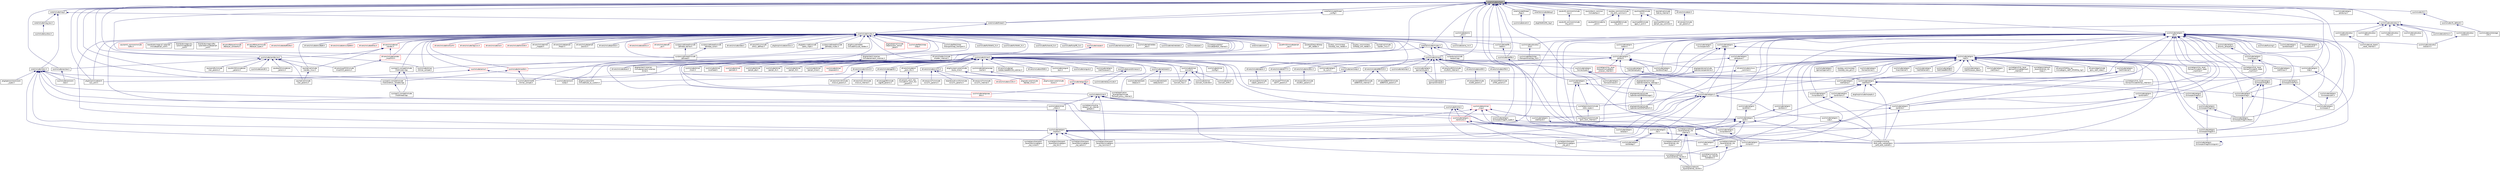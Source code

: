 digraph "core/include/sched.h"
{
 // LATEX_PDF_SIZE
  edge [fontname="Helvetica",fontsize="10",labelfontname="Helvetica",labelfontsize="10"];
  node [fontname="Helvetica",fontsize="10",shape=record];
  Node1 [label="core/include/sched.h",height=0.2,width=0.4,color="black", fillcolor="grey75", style="filled", fontcolor="black",tooltip="Scheduler API definition."];
  Node1 -> Node2 [dir="back",color="midnightblue",fontsize="10",style="solid",fontname="Helvetica"];
  Node2 [label="core/include/msg.h",height=0.2,width=0.4,color="black", fillcolor="white", style="filled",URL="$core_2include_2msg_8h.html",tooltip="Messaging API for inter process communication."];
  Node2 -> Node3 [dir="back",color="midnightblue",fontsize="10",style="solid",fontname="Helvetica"];
  Node3 [label="core/include/mbox.h",height=0.2,width=0.4,color="black", fillcolor="white", style="filled",URL="$mbox_8h.html",tooltip="Mailbox API."];
  Node3 -> Node4 [dir="back",color="midnightblue",fontsize="10",style="solid",fontname="Helvetica"];
  Node4 [label="pkg/lwip/include/arch\l/sys_arch.h",height=0.2,width=0.4,color="black", fillcolor="white", style="filled",URL="$sys__arch_8h.html",tooltip="OS abstraction layer."];
  Node3 -> Node5 [dir="back",color="midnightblue",fontsize="10",style="solid",fontname="Helvetica"];
  Node5 [label="pkg/openwsn/sock/sock\l_types.h",height=0.2,width=0.4,color="black", fillcolor="white", style="filled",URL="$pkg_2openwsn_2sock_2sock__types_8h.html",tooltip="OpenWSN-specific types."];
  Node3 -> Node6 [dir="back",color="midnightblue",fontsize="10",style="solid",fontname="Helvetica"];
  Node6 [label="sys/include/can/conn\l/isotp.h",height=0.2,width=0.4,color="black", fillcolor="white", style="filled",URL="$conn_2isotp_8h.html",tooltip="Definitions of generic CAN interface."];
  Node3 -> Node7 [dir="back",color="midnightblue",fontsize="10",style="solid",fontname="Helvetica"];
  Node7 [label="sys/include/can/conn\l/raw.h",height=0.2,width=0.4,color="black", fillcolor="white", style="filled",URL="$can_2conn_2raw_8h.html",tooltip="Definitions of generic CAN interface."];
  Node3 -> Node8 [dir="back",color="midnightblue",fontsize="10",style="solid",fontname="Helvetica"];
  Node8 [label="sys/include/evtimer\l_mbox.h",height=0.2,width=0.4,color="black", fillcolor="white", style="filled",URL="$evtimer__mbox_8h.html",tooltip="Message box based evtimer event."];
  Node8 -> Node9 [dir="back",color="midnightblue",fontsize="10",style="solid",fontname="Helvetica"];
  Node9 [label="sys/include/net/gnrc\l/tcp/tcb.h",height=0.2,width=0.4,color="black", fillcolor="white", style="filled",URL="$tcb_8h.html",tooltip="GNRC TCP transmission control block (TCB)"];
  Node9 -> Node10 [dir="back",color="midnightblue",fontsize="10",style="solid",fontname="Helvetica"];
  Node10 [label="sys/include/net/gnrc\l/tcp.h",height=0.2,width=0.4,color="black", fillcolor="white", style="filled",URL="$gnrc_2tcp_8h.html",tooltip="GNRC TCP API."];
  Node9 -> Node11 [dir="back",color="midnightblue",fontsize="10",style="solid",fontname="Helvetica"];
  Node11 [label="sys/net/gnrc/transport\l_layer/tcp/include/gnrc\l_tcp_common.h",height=0.2,width=0.4,color="black", fillcolor="white", style="filled",URL="$gnrc__tcp__common_8h.html",tooltip="Internally used defines, macros and variable declarations."];
  Node9 -> Node12 [dir="back",color="midnightblue",fontsize="10",style="solid",fontname="Helvetica"];
  Node12 [label="sys/net/gnrc/transport\l_layer/tcp/include/gnrc\l_tcp_fsm.h",height=0.2,width=0.4,color="black", fillcolor="white", style="filled",URL="$gnrc__tcp__fsm_8h.html",tooltip="TCP finite state machine declarations."];
  Node9 -> Node13 [dir="back",color="midnightblue",fontsize="10",style="solid",fontname="Helvetica"];
  Node13 [label="sys/net/gnrc/transport\l_layer/tcp/include/gnrc\l_tcp_option.h",height=0.2,width=0.4,color="black", fillcolor="white", style="filled",URL="$gnrc__tcp__option_8h.html",tooltip="TCP option handling declarations."];
  Node9 -> Node14 [dir="back",color="midnightblue",fontsize="10",style="solid",fontname="Helvetica"];
  Node14 [label="sys/net/gnrc/transport\l_layer/tcp/include/gnrc\l_tcp_pkt.h",height=0.2,width=0.4,color="black", fillcolor="white", style="filled",URL="$gnrc__tcp__pkt_8h.html",tooltip="TCP packet handling declarations."];
  Node9 -> Node15 [dir="back",color="midnightblue",fontsize="10",style="solid",fontname="Helvetica"];
  Node15 [label="sys/net/gnrc/transport\l_layer/tcp/include/gnrc\l_tcp_rcvbuf.h",height=0.2,width=0.4,color="black", fillcolor="white", style="filled",URL="$gnrc__tcp__rcvbuf_8h.html",tooltip="Functions for allocating and freeing the receive buffer."];
  Node3 -> Node9 [dir="back",color="midnightblue",fontsize="10",style="solid",fontname="Helvetica"];
  Node3 -> Node16 [dir="back",color="midnightblue",fontsize="10",style="solid",fontname="Helvetica"];
  Node16 [label="sys/net/gnrc/sock/include\l/gnrc_sock_internal.h",height=0.2,width=0.4,color="black", fillcolor="white", style="filled",URL="$gnrc__sock__internal_8h.html",tooltip="Internal GNRC-specific types and function definitions."];
  Node3 -> Node17 [dir="back",color="midnightblue",fontsize="10",style="solid",fontname="Helvetica"];
  Node17 [label="sys/net/gnrc/sock/include\l/sock_types.h",height=0.2,width=0.4,color="black", fillcolor="white", style="filled",URL="$sys_2net_2gnrc_2sock_2include_2sock__types_8h.html",tooltip="GNRC-specific types and function definitions."];
  Node17 -> Node16 [dir="back",color="midnightblue",fontsize="10",style="solid",fontname="Helvetica"];
  Node3 -> Node12 [dir="back",color="midnightblue",fontsize="10",style="solid",fontname="Helvetica"];
  Node2 -> Node18 [dir="back",color="midnightblue",fontsize="10",style="solid",fontname="Helvetica"];
  Node18 [label="core/include/msg_bus.h",height=0.2,width=0.4,color="black", fillcolor="white", style="filled",URL="$msg__bus_8h.html",tooltip="@experimental"];
  Node18 -> Node19 [dir="back",color="midnightblue",fontsize="10",style="solid",fontname="Helvetica"];
  Node19 [label="sys/include/sys/bus.h",height=0.2,width=0.4,color="black", fillcolor="white", style="filled",URL="$bus_8h.html",tooltip="This provides System Buses for common events."];
  Node2 -> Node20 [dir="back",color="midnightblue",fontsize="10",style="solid",fontname="Helvetica"];
  Node20 [label="core/include/thread.h",height=0.2,width=0.4,color="black", fillcolor="white", style="filled",URL="$core_2include_2thread_8h.html",tooltip="Threading API."];
  Node20 -> Node21 [dir="back",color="midnightblue",fontsize="10",style="solid",fontname="Helvetica"];
  Node21 [label="core/include/mutex.h",height=0.2,width=0.4,color="black", fillcolor="white", style="filled",URL="$mutex_8h.html",tooltip="Mutex for thread synchronization."];
  Node21 -> Node22 [dir="back",color="midnightblue",fontsize="10",style="solid",fontname="Helvetica"];
  Node22 [label="core/include/cond.h",height=0.2,width=0.4,color="black", fillcolor="white", style="filled",URL="$cond_8h.html",tooltip="Condition variable for thread synchronization."];
  Node21 -> Node23 [dir="back",color="midnightblue",fontsize="10",style="solid",fontname="Helvetica"];
  Node23 [label="core/lib/include/rmutex.h",height=0.2,width=0.4,color="black", fillcolor="white", style="filled",URL="$rmutex_8h.html",tooltip="Recursive Mutex for thread synchronization."];
  Node23 -> Node24 [dir="back",color="midnightblue",fontsize="10",style="solid",fontname="Helvetica"];
  Node24 [label="sys/arduino/include\l/spiport.hpp",height=0.2,width=0.4,color="black", fillcolor="white", style="filled",URL="$spiport_8hpp.html",tooltip="Definition of the Arduino 'SPI' interface."];
  Node23 -> Node25 [dir="back",color="midnightblue",fontsize="10",style="solid",fontname="Helvetica"];
  Node25 [label="sys/include/net/gnrc\l/netif.h",height=0.2,width=0.4,color="black", fillcolor="white", style="filled",URL="$gnrc_2netif_8h.html",tooltip="Definition for GNRC's network interfaces."];
  Node25 -> Node26 [dir="back",color="midnightblue",fontsize="10",style="solid",fontname="Helvetica"];
  Node26 [label="cpu/esp_common/esp\l-now/esp_now_gnrc.h",height=0.2,width=0.4,color="black", fillcolor="white", style="filled",URL="$esp__now__gnrc_8h.html",tooltip="ESP-NOW adaption for Network interface API."];
  Node25 -> Node27 [dir="back",color="midnightblue",fontsize="10",style="solid",fontname="Helvetica"];
  Node27 [label="drivers/include/cc1xxx\l_common.h",height=0.2,width=0.4,color="black", fillcolor="white", style="filled",URL="$cc1xxx__common_8h.html",tooltip="CC110x/CC1200 adaption for Network interface API."];
  Node27 -> Node28 [dir="back",color="midnightblue",fontsize="10",style="solid",fontname="Helvetica"];
  Node28 [label="drivers/include/cc110x.h",height=0.2,width=0.4,color="red", fillcolor="white", style="filled",URL="$cc110x_8h.html",tooltip="Interface definition for the CC1100/CC1101 driver."];
  Node25 -> Node31 [dir="back",color="midnightblue",fontsize="10",style="solid",fontname="Helvetica"];
  Node31 [label="drivers/nrf24l01p_ng\l/include/gnrc_netif_nrf24l01p_ng.h",height=0.2,width=0.4,color="black", fillcolor="white", style="filled",URL="$gnrc__netif__nrf24l01p__ng_8h.html",tooltip="NRF24L01+ (NG) adaptation for Network interface API."];
  Node25 -> Node32 [dir="back",color="midnightblue",fontsize="10",style="solid",fontname="Helvetica"];
  Node32 [label="drivers/xbee/include\l/gnrc_netif_xbee.h",height=0.2,width=0.4,color="black", fillcolor="white", style="filled",URL="$gnrc__netif__xbee_8h.html",tooltip="XBee adaption for Network interface API."];
  Node25 -> Node33 [dir="back",color="midnightblue",fontsize="10",style="solid",fontname="Helvetica"];
  Node33 [label="pkg/opendsme/include\l/opendsme/DSMEPlatform.h",height=0.2,width=0.4,color="black", fillcolor="white", style="filled",URL="$DSMEPlatform_8h.html",tooltip="DSME Platform interface implementation."];
  Node25 -> Node34 [dir="back",color="midnightblue",fontsize="10",style="solid",fontname="Helvetica"];
  Node34 [label="pkg/opendsme/include\l/opendsme/opendsme.h",height=0.2,width=0.4,color="black", fillcolor="white", style="filled",URL="$opendsme_8h_source.html",tooltip=" "];
  Node34 -> Node35 [dir="back",color="midnightblue",fontsize="10",style="solid",fontname="Helvetica"];
  Node35 [label="pkg/opendsme/include\l/opendsme/dsme_settings.h",height=0.2,width=0.4,color="black", fillcolor="white", style="filled",URL="$dsme__settings_8h.html",tooltip=" "];
  Node35 -> Node36 [dir="back",color="midnightblue",fontsize="10",style="solid",fontname="Helvetica"];
  Node36 [label="pkg/opendsme/include\l/opendsme/DSMEMessage.h",height=0.2,width=0.4,color="black", fillcolor="white", style="filled",URL="$DSMEMessage_8h.html",tooltip="DSME Message interface implementation for GNRC."];
  Node36 -> Node33 [dir="back",color="midnightblue",fontsize="10",style="solid",fontname="Helvetica"];
  Node35 -> Node33 [dir="back",color="midnightblue",fontsize="10",style="solid",fontname="Helvetica"];
  Node25 -> Node37 [dir="back",color="midnightblue",fontsize="10",style="solid",fontname="Helvetica"];
  Node37 [label="sys/include/net/gnrc\l/gomach/gomach.h",height=0.2,width=0.4,color="black", fillcolor="white", style="filled",URL="$gomach_8h.html",tooltip="Implementation of GoMacH protocol."];
  Node25 -> Node38 [dir="back",color="midnightblue",fontsize="10",style="solid",fontname="Helvetica"];
  Node38 [label="sys/include/net/gnrc\l/gomach/timeout.h",height=0.2,width=0.4,color="black", fillcolor="white", style="filled",URL="$net_2gnrc_2gomach_2timeout_8h.html",tooltip="Timeout handling of GoMacH."];
  Node25 -> Node39 [dir="back",color="midnightblue",fontsize="10",style="solid",fontname="Helvetica"];
  Node39 [label="sys/include/net/gnrc\l/icmpv6/echo.h",height=0.2,width=0.4,color="black", fillcolor="white", style="filled",URL="$echo_8h.html",tooltip="ICMPv6 echo message definitions."];
  Node39 -> Node40 [dir="back",color="midnightblue",fontsize="10",style="solid",fontname="Helvetica"];
  Node40 [label="sys/include/net/gnrc\l/icmpv6.h",height=0.2,width=0.4,color="black", fillcolor="white", style="filled",URL="$gnrc_2icmpv6_8h.html",tooltip="Definitions for GNRC's ICMPv6 implementation."];
  Node40 -> Node41 [dir="back",color="midnightblue",fontsize="10",style="solid",fontname="Helvetica"];
  Node41 [label="sys/net/gnrc/routing\l/rpl/gnrc_rpl_internal\l/validation.h",height=0.2,width=0.4,color="black", fillcolor="white", style="filled",URL="$validation_8h.html",tooltip="RPL control message validation functions."];
  Node25 -> Node40 [dir="back",color="midnightblue",fontsize="10",style="solid",fontname="Helvetica"];
  Node25 -> Node42 [dir="back",color="midnightblue",fontsize="10",style="solid",fontname="Helvetica"];
  Node42 [label="sys/include/net/gnrc\l/ipv6/nib.h",height=0.2,width=0.4,color="black", fillcolor="white", style="filled",URL="$nib_8h.html",tooltip="NIB definitions."];
  Node42 -> Node43 [dir="back",color="midnightblue",fontsize="10",style="solid",fontname="Helvetica"];
  Node43 [label="sys/include/net/gnrc\l/ipv6.h",height=0.2,width=0.4,color="black", fillcolor="white", style="filled",URL="$gnrc_2ipv6_8h.html",tooltip="Definitions for GNRC's IPv6 implementation."];
  Node43 -> Node44 [dir="back",color="midnightblue",fontsize="10",style="solid",fontname="Helvetica"];
  Node44 [label="sys/include/net/gnrc\l/icmpv6/error.h",height=0.2,width=0.4,color="black", fillcolor="white", style="filled",URL="$net_2gnrc_2icmpv6_2error_8h.html",tooltip="ICMPv6 error message definitions."];
  Node44 -> Node40 [dir="back",color="midnightblue",fontsize="10",style="solid",fontname="Helvetica"];
  Node43 -> Node45 [dir="back",color="midnightblue",fontsize="10",style="solid",fontname="Helvetica"];
  Node45 [label="sys/include/net/gnrc\l/rpl.h",height=0.2,width=0.4,color="black", fillcolor="white", style="filled",URL="$rpl_8h.html",tooltip="RPL header."];
  Node45 -> Node46 [dir="back",color="midnightblue",fontsize="10",style="solid",fontname="Helvetica"];
  Node46 [label="sys/include/net/gnrc\l/rpl/dodag.h",height=0.2,width=0.4,color="black", fillcolor="white", style="filled",URL="$dodag_8h.html",tooltip="DODAG-related functions for RPL."];
  Node46 -> Node45 [dir="back",color="midnightblue",fontsize="10",style="solid",fontname="Helvetica"];
  Node45 -> Node47 [dir="back",color="midnightblue",fontsize="10",style="solid",fontname="Helvetica"];
  Node47 [label="sys/net/gnrc/routing\l/ipv6_auto_subnets/gnrc\l_ipv6_auto_subnets.c",height=0.2,width=0.4,color="black", fillcolor="white", style="filled",URL="$gnrc__ipv6__auto__subnets_8c.html",tooltip=" "];
  Node43 -> Node9 [dir="back",color="midnightblue",fontsize="10",style="solid",fontname="Helvetica"];
  Node43 -> Node10 [dir="back",color="midnightblue",fontsize="10",style="solid",fontname="Helvetica"];
  Node43 -> Node48 [dir="back",color="midnightblue",fontsize="10",style="solid",fontname="Helvetica"];
  Node48 [label="sys/net/gnrc/network\l_layer/ipv6/nib/_nib\l-internal.h",height=0.2,width=0.4,color="black", fillcolor="white", style="filled",URL="$__nib-internal_8h_source.html",tooltip=" "];
  Node48 -> Node49 [dir="back",color="midnightblue",fontsize="10",style="solid",fontname="Helvetica"];
  Node49 [label="sys/net/gnrc/network\l_layer/ipv6/nib/_nib-6ln.h",height=0.2,width=0.4,color="black", fillcolor="white", style="filled",URL="$__nib-6ln_8h.html",tooltip="Definitions related to 6Lo node (6LN) functionality of the NIB."];
  Node49 -> Node50 [dir="back",color="midnightblue",fontsize="10",style="solid",fontname="Helvetica"];
  Node50 [label="sys/net/gnrc/network\l_layer/ipv6/nib/_nib-6lr.h",height=0.2,width=0.4,color="black", fillcolor="white", style="filled",URL="$__nib-6lr_8h.html",tooltip="Definitions related to 6Lo router (6LR) functionality of the NIB."];
  Node48 -> Node50 [dir="back",color="midnightblue",fontsize="10",style="solid",fontname="Helvetica"];
  Node48 -> Node51 [dir="back",color="midnightblue",fontsize="10",style="solid",fontname="Helvetica"];
  Node51 [label="sys/net/gnrc/network\l_layer/ipv6/nib/_nib\l-arsm.h",height=0.2,width=0.4,color="black", fillcolor="white", style="filled",URL="$__nib-arsm_8h_source.html",tooltip=" "];
  Node51 -> Node49 [dir="back",color="midnightblue",fontsize="10",style="solid",fontname="Helvetica"];
  Node51 -> Node50 [dir="back",color="midnightblue",fontsize="10",style="solid",fontname="Helvetica"];
  Node48 -> Node52 [dir="back",color="midnightblue",fontsize="10",style="solid",fontname="Helvetica"];
  Node52 [label="sys/net/gnrc/network\l_layer/ipv6/nib/_nib\l-router.h",height=0.2,width=0.4,color="black", fillcolor="white", style="filled",URL="$__nib-router_8h_source.html",tooltip=" "];
  Node43 -> Node47 [dir="back",color="midnightblue",fontsize="10",style="solid",fontname="Helvetica"];
  Node42 -> Node47 [dir="back",color="midnightblue",fontsize="10",style="solid",fontname="Helvetica"];
  Node25 -> Node53 [dir="back",color="midnightblue",fontsize="10",style="solid",fontname="Helvetica"];
  Node53 [label="sys/include/net/gnrc\l/lwmac/lwmac.h",height=0.2,width=0.4,color="black", fillcolor="white", style="filled",URL="$lwmac_8h.html",tooltip="Interface definition for the LWMAC protocol."];
  Node25 -> Node54 [dir="back",color="midnightblue",fontsize="10",style="solid",fontname="Helvetica"];
  Node54 [label="sys/include/net/gnrc\l/lwmac/timeout.h",height=0.2,width=0.4,color="black", fillcolor="white", style="filled",URL="$net_2gnrc_2lwmac_2timeout_8h.html",tooltip="Timeout handling of LWMAC."];
  Node25 -> Node55 [dir="back",color="midnightblue",fontsize="10",style="solid",fontname="Helvetica"];
  Node55 [label="sys/include/net/gnrc\l/mac/internal.h",height=0.2,width=0.4,color="black", fillcolor="white", style="filled",URL="$mac_2internal_8h.html",tooltip="Definitions of internal functions of GNRC_MAC module."];
  Node25 -> Node56 [dir="back",color="midnightblue",fontsize="10",style="solid",fontname="Helvetica"];
  Node56 [label="sys/include/net/gnrc\l/ndp.h",height=0.2,width=0.4,color="black", fillcolor="white", style="filled",URL="$gnrc_2ndp_8h.html",tooltip="GNRC-specific neighbor discovery definitions."];
  Node56 -> Node47 [dir="back",color="midnightblue",fontsize="10",style="solid",fontname="Helvetica"];
  Node25 -> Node57 [dir="back",color="midnightblue",fontsize="10",style="solid",fontname="Helvetica"];
  Node57 [label="sys/include/net/gnrc\l/netif/ethernet.h",height=0.2,width=0.4,color="black", fillcolor="white", style="filled",URL="$gnrc_2netif_2ethernet_8h.html",tooltip="Ethernet adaption for Network interface API."];
  Node25 -> Node58 [dir="back",color="midnightblue",fontsize="10",style="solid",fontname="Helvetica"];
  Node58 [label="sys/include/net/gnrc\l/netif/hdr.h",height=0.2,width=0.4,color="black", fillcolor="white", style="filled",URL="$net_2gnrc_2netif_2hdr_8h.html",tooltip="Generic network interface header."];
  Node58 -> Node59 [dir="back",color="midnightblue",fontsize="10",style="solid",fontname="Helvetica"];
  Node59 [label="pkg/lwip/include/lwipopts.h",height=0.2,width=0.4,color="black", fillcolor="white", style="filled",URL="$lwipopts_8h.html",tooltip="Option definitions."];
  Node58 -> Node39 [dir="back",color="midnightblue",fontsize="10",style="solid",fontname="Helvetica"];
  Node58 -> Node60 [dir="back",color="midnightblue",fontsize="10",style="solid",fontname="Helvetica"];
  Node60 [label="sys/include/net/gnrc\l/ipv6/nib/nc.h",height=0.2,width=0.4,color="black", fillcolor="white", style="filled",URL="$nc_8h.html",tooltip="Neighbor cache definitions."];
  Node60 -> Node42 [dir="back",color="midnightblue",fontsize="10",style="solid",fontname="Helvetica"];
  Node60 -> Node48 [dir="back",color="midnightblue",fontsize="10",style="solid",fontname="Helvetica"];
  Node58 -> Node61 [dir="back",color="midnightblue",fontsize="10",style="solid",fontname="Helvetica"];
  Node61 [label="sys/include/net/gnrc\l/sixlowpan/frag/rb.h",height=0.2,width=0.4,color="black", fillcolor="white", style="filled",URL="$rb_8h.html",tooltip="Reassembly buffer definitions."];
  Node61 -> Node62 [dir="back",color="midnightblue",fontsize="10",style="solid",fontname="Helvetica"];
  Node62 [label="sys/include/net/gnrc\l/sixlowpan/frag/vrb.h",height=0.2,width=0.4,color="black", fillcolor="white", style="filled",URL="$vrb_8h.html",tooltip="Virtual reassembly buffer definitions."];
  Node62 -> Node63 [dir="back",color="midnightblue",fontsize="10",style="solid",fontname="Helvetica"];
  Node63 [label="sys/include/net/gnrc\l/sixlowpan/frag/minfwd.h",height=0.2,width=0.4,color="black", fillcolor="white", style="filled",URL="$minfwd_8h.html",tooltip="Minimal fragment forwarding definitions."];
  Node62 -> Node64 [dir="back",color="midnightblue",fontsize="10",style="solid",fontname="Helvetica"];
  Node64 [label="sys/include/net/gnrc\l/sixlowpan/frag/sfr.h",height=0.2,width=0.4,color="black", fillcolor="white", style="filled",URL="$gnrc_2sixlowpan_2frag_2sfr_8h.html",tooltip="6LoWPAN selective fragment recovery definitions for GNRC"];
  Node64 -> Node65 [dir="back",color="midnightblue",fontsize="10",style="solid",fontname="Helvetica"];
  Node65 [label="sys/include/net/gnrc\l/sixlowpan/frag/sfr/congure.h",height=0.2,width=0.4,color="black", fillcolor="white", style="filled",URL="$net_2gnrc_2sixlowpan_2frag_2sfr_2congure_8h.html",tooltip="Congure definitions for 6LoWPAN selective fragment recovery."];
  Node65 -> Node65 [dir="back",color="midnightblue",fontsize="10",style="solid",fontname="Helvetica"];
  Node58 -> Node66 [dir="back",color="midnightblue",fontsize="10",style="solid",fontname="Helvetica"];
  Node66 [label="sys/include/net/gnrc\l/sixlowpan/frag.h",height=0.2,width=0.4,color="black", fillcolor="white", style="filled",URL="$gnrc_2sixlowpan_2frag_8h.html",tooltip="6LoWPAN Fragmentation definitions"];
  Node66 -> Node63 [dir="back",color="midnightblue",fontsize="10",style="solid",fontname="Helvetica"];
  Node66 -> Node67 [dir="back",color="midnightblue",fontsize="10",style="solid",fontname="Helvetica"];
  Node67 [label="sys/include/net/gnrc\l/sixlowpan.h",height=0.2,width=0.4,color="black", fillcolor="white", style="filled",URL="$gnrc_2sixlowpan_8h.html",tooltip="Definitions for 6LoWPAN."];
  Node58 -> Node68 [dir="back",color="midnightblue",fontsize="10",style="solid",fontname="Helvetica"];
  Node68 [label="sys/include/net/gnrc.h",height=0.2,width=0.4,color="black", fillcolor="white", style="filled",URL="$gnrc_8h.html",tooltip="Includes all essential GNRC network stack base modules."];
  Node68 -> Node69 [dir="back",color="midnightblue",fontsize="10",style="solid",fontname="Helvetica"];
  Node69 [label="sys/include/net/gnrc\l/rpl/p2p.h",height=0.2,width=0.4,color="black", fillcolor="white", style="filled",URL="$p2p_8h.html",tooltip="Definititions for P2P-RPL."];
  Node68 -> Node45 [dir="back",color="midnightblue",fontsize="10",style="solid",fontname="Helvetica"];
  Node68 -> Node70 [dir="back",color="midnightblue",fontsize="10",style="solid",fontname="Helvetica"];
  Node70 [label="sys/include/net/gnrc\l/udp.h",height=0.2,width=0.4,color="black", fillcolor="white", style="filled",URL="$gnrc_2udp_8h.html",tooltip="UDP GNRC definition."];
  Node70 -> Node47 [dir="back",color="midnightblue",fontsize="10",style="solid",fontname="Helvetica"];
  Node68 -> Node16 [dir="back",color="midnightblue",fontsize="10",style="solid",fontname="Helvetica"];
  Node68 -> Node17 [dir="back",color="midnightblue",fontsize="10",style="solid",fontname="Helvetica"];
  Node68 -> Node12 [dir="back",color="midnightblue",fontsize="10",style="solid",fontname="Helvetica"];
  Node68 -> Node14 [dir="back",color="midnightblue",fontsize="10",style="solid",fontname="Helvetica"];
  Node58 -> Node47 [dir="back",color="midnightblue",fontsize="10",style="solid",fontname="Helvetica"];
  Node25 -> Node71 [dir="back",color="midnightblue",fontsize="10",style="solid",fontname="Helvetica"];
  Node71 [label="sys/include/net/gnrc\l/netif/ieee802154.h",height=0.2,width=0.4,color="black", fillcolor="white", style="filled",URL="$sys_2include_2net_2gnrc_2netif_2ieee802154_8h.html",tooltip="IEEE 802.15.4 adaption for Network interface API."];
  Node25 -> Node72 [dir="back",color="midnightblue",fontsize="10",style="solid",fontname="Helvetica"];
  Node72 [label="sys/include/net/gnrc\l/netif/internal.h",height=0.2,width=0.4,color="black", fillcolor="white", style="filled",URL="$netif_2internal_8h_source.html",tooltip=" "];
  Node72 -> Node58 [dir="back",color="midnightblue",fontsize="10",style="solid",fontname="Helvetica"];
  Node72 -> Node52 [dir="back",color="midnightblue",fontsize="10",style="solid",fontname="Helvetica"];
  Node25 -> Node73 [dir="back",color="midnightblue",fontsize="10",style="solid",fontname="Helvetica"];
  Node73 [label="sys/include/net/gnrc\l/netif/lorawan_base.h",height=0.2,width=0.4,color="black", fillcolor="white", style="filled",URL="$lorawan__base_8h.html",tooltip="LoRaWAN base Network interface API header."];
  Node25 -> Node74 [dir="back",color="midnightblue",fontsize="10",style="solid",fontname="Helvetica"];
  Node74 [label="sys/include/net/gnrc\l/netif/pktq.h",height=0.2,width=0.4,color="black", fillcolor="white", style="filled",URL="$pktq_8h.html",tooltip="Send queue for Network interface API definitions"];
  Node25 -> Node75 [dir="back",color="midnightblue",fontsize="10",style="solid",fontname="Helvetica"];
  Node75 [label="sys/include/net/gnrc\l/netif/raw.h",height=0.2,width=0.4,color="black", fillcolor="white", style="filled",URL="$net_2gnrc_2netif_2raw_8h.html",tooltip="Raw (i.e."];
  Node25 -> Node63 [dir="back",color="midnightblue",fontsize="10",style="solid",fontname="Helvetica"];
  Node25 -> Node64 [dir="back",color="midnightblue",fontsize="10",style="solid",fontname="Helvetica"];
  Node25 -> Node62 [dir="back",color="midnightblue",fontsize="10",style="solid",fontname="Helvetica"];
  Node25 -> Node76 [dir="back",color="midnightblue",fontsize="10",style="solid",fontname="Helvetica"];
  Node76 [label="sys/include/net/gnrc\l/sixlowpan/internal.h",height=0.2,width=0.4,color="black", fillcolor="white", style="filled",URL="$sixlowpan_2internal_8h.html",tooltip="6LoWPAN internal functions"];
  Node76 -> Node66 [dir="back",color="midnightblue",fontsize="10",style="solid",fontname="Helvetica"];
  Node76 -> Node67 [dir="back",color="midnightblue",fontsize="10",style="solid",fontname="Helvetica"];
  Node25 -> Node68 [dir="back",color="midnightblue",fontsize="10",style="solid",fontname="Helvetica"];
  Node25 -> Node77 [dir="back",color="midnightblue",fontsize="10",style="solid",fontname="Helvetica"];
  Node77 [label="sys/net/gnrc/link_layer\l/gomach/include/gomach\l_internal.h",height=0.2,width=0.4,color="black", fillcolor="white", style="filled",URL="$gomach__internal_8h.html",tooltip="GoMacH's internal functions."];
  Node25 -> Node78 [dir="back",color="midnightblue",fontsize="10",style="solid",fontname="Helvetica"];
  Node78 [label="sys/net/gnrc/link_layer\l/lwmac/include/lwmac_internal.h",height=0.2,width=0.4,color="black", fillcolor="white", style="filled",URL="$lwmac__internal_8h.html",tooltip="Interface definition for internal functions of LWMAC protocol."];
  Node25 -> Node79 [dir="back",color="midnightblue",fontsize="10",style="solid",fontname="Helvetica"];
  Node79 [label="sys/net/gnrc/link_layer\l/lwmac/include/rx_state\l_machine.h",height=0.2,width=0.4,color="black", fillcolor="white", style="filled",URL="$rx__state__machine_8h.html",tooltip="Implementation of RX state machine."];
  Node25 -> Node80 [dir="back",color="midnightblue",fontsize="10",style="solid",fontname="Helvetica"];
  Node80 [label="sys/net/gnrc/link_layer\l/lwmac/include/tx_state\l_machine.h",height=0.2,width=0.4,color="black", fillcolor="white", style="filled",URL="$tx__state__machine_8h.html",tooltip="Implementation of TX state machine."];
  Node25 -> Node51 [dir="back",color="midnightblue",fontsize="10",style="solid",fontname="Helvetica"];
  Node25 -> Node81 [dir="back",color="midnightblue",fontsize="10",style="solid",fontname="Helvetica"];
  Node81 [label="sys/net/gnrc/network\l_layer/ipv6/nib/_nib\l-slaac.h",height=0.2,width=0.4,color="black", fillcolor="white", style="filled",URL="$__nib-slaac_8h.html",tooltip="Definions related to SLAAC functionality of the NIB."];
  Node25 -> Node47 [dir="back",color="midnightblue",fontsize="10",style="solid",fontname="Helvetica"];
  Node23 -> Node82 [dir="back",color="midnightblue",fontsize="10",style="solid",fontname="Helvetica"];
  Node82 [label="sys/include/xtimer.h",height=0.2,width=0.4,color="black", fillcolor="white", style="filled",URL="$xtimer_8h.html",tooltip="xtimer interface definitions"];
  Node82 -> Node83 [dir="back",color="midnightblue",fontsize="10",style="solid",fontname="Helvetica"];
  Node83 [label="drivers/include/at86rf215.h",height=0.2,width=0.4,color="black", fillcolor="white", style="filled",URL="$at86rf215_8h.html",tooltip="Interface definition for AT86RF215 based drivers."];
  Node83 -> Node84 [dir="back",color="midnightblue",fontsize="10",style="solid",fontname="Helvetica"];
  Node84 [label="drivers/at86rf215/include\l/at86rf215_internal.h",height=0.2,width=0.4,color="black", fillcolor="white", style="filled",URL="$at86rf215__internal_8h.html",tooltip="Low-Level functions for the AT86RF215 driver."];
  Node83 -> Node85 [dir="back",color="midnightblue",fontsize="10",style="solid",fontname="Helvetica"];
  Node85 [label="drivers/at86rf215/include\l/at86rf215_params.h",height=0.2,width=0.4,color="black", fillcolor="white", style="filled",URL="$at86rf215__params_8h.html",tooltip="Default configuration for the AT86RF215 driver."];
  Node82 -> Node86 [dir="back",color="midnightblue",fontsize="10",style="solid",fontname="Helvetica"];
  Node86 [label="drivers/include/dcf77.h",height=0.2,width=0.4,color="black", fillcolor="white", style="filled",URL="$dcf77_8h.html",tooltip="Interface definition for the dcf77 sensor driver."];
  Node86 -> Node87 [dir="back",color="midnightblue",fontsize="10",style="solid",fontname="Helvetica"];
  Node87 [label="drivers/dcf77/include\l/dcf77_params.h",height=0.2,width=0.4,color="black", fillcolor="white", style="filled",URL="$dcf77__params_8h.html",tooltip="Default configuration for DCF77 devices."];
  Node82 -> Node88 [dir="back",color="midnightblue",fontsize="10",style="solid",fontname="Helvetica"];
  Node88 [label="drivers/include/scd30.h",height=0.2,width=0.4,color="black", fillcolor="white", style="filled",URL="$scd30_8h.html",tooltip="Device driver interface for the SCD30 sensor."];
  Node88 -> Node89 [dir="back",color="midnightblue",fontsize="10",style="solid",fontname="Helvetica"];
  Node89 [label="drivers/scd30/include\l/scd30_params.h",height=0.2,width=0.4,color="black", fillcolor="white", style="filled",URL="$scd30__params_8h.html",tooltip="Device driver params interface for the SCD30 sensor."];
  Node82 -> Node90 [dir="back",color="midnightblue",fontsize="10",style="solid",fontname="Helvetica"];
  Node90 [label="drivers/include/sdp3x.h",height=0.2,width=0.4,color="black", fillcolor="white", style="filled",URL="$sdp3x_8h.html",tooltip="Device driver interface for the SDP3x sensor."];
  Node90 -> Node91 [dir="back",color="midnightblue",fontsize="10",style="solid",fontname="Helvetica"];
  Node91 [label="drivers/sdp3x/include\l/sdp3x_params.h",height=0.2,width=0.4,color="black", fillcolor="white", style="filled",URL="$sdp3x__params_8h.html",tooltip="Device driver params interface for the SDP3x sensor."];
  Node82 -> Node92 [dir="back",color="midnightblue",fontsize="10",style="solid",fontname="Helvetica"];
  Node92 [label="drivers/include/srf04.h",height=0.2,width=0.4,color="black", fillcolor="white", style="filled",URL="$srf04_8h.html",tooltip="Device driver for the srf04 ultra sonic range finder."];
  Node92 -> Node93 [dir="back",color="midnightblue",fontsize="10",style="solid",fontname="Helvetica"];
  Node93 [label="drivers/srf04/include\l/srf04_params.h",height=0.2,width=0.4,color="black", fillcolor="white", style="filled",URL="$srf04__params_8h.html",tooltip="Default configuration for srf04 devices."];
  Node82 -> Node94 [dir="back",color="midnightblue",fontsize="10",style="solid",fontname="Helvetica"];
  Node94 [label="drivers/include/ws281x.h",height=0.2,width=0.4,color="black", fillcolor="white", style="filled",URL="$ws281x_8h.html",tooltip="WS2812/SK6812 RGB LED Driver."];
  Node94 -> Node95 [dir="back",color="midnightblue",fontsize="10",style="solid",fontname="Helvetica"];
  Node95 [label="drivers/ws281x/include\l/ws281x_params.h",height=0.2,width=0.4,color="black", fillcolor="white", style="filled",URL="$ws281x__params_8h.html",tooltip="Default configuration for WS2812/SK6812 RGB LEDs."];
  Node82 -> Node96 [dir="back",color="midnightblue",fontsize="10",style="solid",fontname="Helvetica"];
  Node96 [label="drivers/my9221/include\l/my9221_internal.h",height=0.2,width=0.4,color="black", fillcolor="white", style="filled",URL="$my9221__internal_8h.html",tooltip="Internal config and parameters for the MY9221 LED controller."];
  Node82 -> Node38 [dir="back",color="midnightblue",fontsize="10",style="solid",fontname="Helvetica"];
  Node82 -> Node97 [dir="back",color="midnightblue",fontsize="10",style="solid",fontname="Helvetica"];
  Node97 [label="sys/include/net/gnrc\l/gomach/types.h",height=0.2,width=0.4,color="black", fillcolor="white", style="filled",URL="$sys_2include_2net_2gnrc_2gomach_2types_8h.html",tooltip="Internal used types of GoMacH."];
  Node97 -> Node38 [dir="back",color="midnightblue",fontsize="10",style="solid",fontname="Helvetica"];
  Node82 -> Node98 [dir="back",color="midnightblue",fontsize="10",style="solid",fontname="Helvetica"];
  Node98 [label="sys/include/net/gnrc\l/lwmac/types.h",height=0.2,width=0.4,color="black", fillcolor="white", style="filled",URL="$sys_2include_2net_2gnrc_2lwmac_2types_8h.html",tooltip="Definition of internal types used by LWMAC."];
  Node98 -> Node54 [dir="back",color="midnightblue",fontsize="10",style="solid",fontname="Helvetica"];
  Node98 -> Node78 [dir="back",color="midnightblue",fontsize="10",style="solid",fontname="Helvetica"];
  Node82 -> Node99 [dir="back",color="midnightblue",fontsize="10",style="solid",fontname="Helvetica"];
  Node99 [label="sys/include/net/gnrc\l/netif/pktq/type.h",height=0.2,width=0.4,color="black", fillcolor="white", style="filled",URL="$type_8h.html",tooltip="Send queue for Network interface API type definitions"];
  Node99 -> Node74 [dir="back",color="midnightblue",fontsize="10",style="solid",fontname="Helvetica"];
  Node82 -> Node100 [dir="back",color="midnightblue",fontsize="10",style="solid",fontname="Helvetica"];
  Node100 [label="sys/include/net/gnrc\l/sixlowpan/frag/sfr_types.h",height=0.2,width=0.4,color="black", fillcolor="white", style="filled",URL="$sfr__types_8h.html",tooltip="6LoWPAN selective fragment recovery type definitions for GNRC"];
  Node100 -> Node64 [dir="back",color="midnightblue",fontsize="10",style="solid",fontname="Helvetica"];
  Node82 -> Node101 [dir="back",color="midnightblue",fontsize="10",style="solid",fontname="Helvetica"];
  Node101 [label="sys/include/net/sntp.h",height=0.2,width=0.4,color="black", fillcolor="white", style="filled",URL="$sntp_8h.html",tooltip="SNTP definitions."];
  Node82 -> Node47 [dir="back",color="midnightblue",fontsize="10",style="solid",fontname="Helvetica"];
  Node23 -> Node102 [dir="back",color="midnightblue",fontsize="10",style="solid",fontname="Helvetica"];
  Node102 [label="sys/include/ztimer.h",height=0.2,width=0.4,color="black", fillcolor="white", style="filled",URL="$ztimer_8h.html",tooltip="ztimer API"];
  Node102 -> Node103 [dir="back",color="midnightblue",fontsize="10",style="solid",fontname="Helvetica"];
  Node103 [label="drivers/include/dose.h",height=0.2,width=0.4,color="black", fillcolor="white", style="filled",URL="$dose_8h.html",tooltip="Driver for the Differentially Operated Serial Ethernet module."];
  Node102 -> Node104 [dir="back",color="midnightblue",fontsize="10",style="solid",fontname="Helvetica"];
  Node104 [label="drivers/include/net\l/netdev/ieee802154_submac.h",height=0.2,width=0.4,color="black", fillcolor="white", style="filled",URL="$ieee802154__submac_8h_source.html",tooltip=" "];
  Node102 -> Node105 [dir="back",color="midnightblue",fontsize="10",style="solid",fontname="Helvetica"];
  Node105 [label="drivers/include/rn2xx3.h",height=0.2,width=0.4,color="black", fillcolor="white", style="filled",URL="$rn2xx3_8h.html",tooltip="High-level driver for the RN2483/RN2903 LoRa modules."];
  Node105 -> Node106 [dir="back",color="midnightblue",fontsize="10",style="solid",fontname="Helvetica"];
  Node106 [label="drivers/rn2xx3/include\l/rn2xx3_internal.h",height=0.2,width=0.4,color="black", fillcolor="white", style="filled",URL="$rn2xx3__internal_8h.html",tooltip="Internal driver definitions for the RN2483/RN2903 LoRa modules."];
  Node105 -> Node107 [dir="back",color="midnightblue",fontsize="10",style="solid",fontname="Helvetica"];
  Node107 [label="drivers/rn2xx3/include\l/rn2xx3_params.h",height=0.2,width=0.4,color="black", fillcolor="white", style="filled",URL="$rn2xx3__params_8h.html",tooltip="Default configuration for RN2483/RN2903 devices."];
  Node102 -> Node108 [dir="back",color="midnightblue",fontsize="10",style="solid",fontname="Helvetica"];
  Node108 [label="drivers/include/sgp30.h",height=0.2,width=0.4,color="black", fillcolor="white", style="filled",URL="$sgp30_8h.html",tooltip=" "];
  Node108 -> Node109 [dir="back",color="midnightblue",fontsize="10",style="solid",fontname="Helvetica"];
  Node109 [label="drivers/sgp30/include\l/sgp30_params.h",height=0.2,width=0.4,color="black", fillcolor="white", style="filled",URL="$sgp30__params_8h.html",tooltip="Default configuration."];
  Node102 -> Node110 [dir="back",color="midnightblue",fontsize="10",style="solid",fontname="Helvetica"];
  Node110 [label="drivers/include/sm\l_pwm_01c.h",height=0.2,width=0.4,color="black", fillcolor="white", style="filled",URL="$sm__pwm__01c_8h.html",tooltip="SM_PWM_01C Device Driver."];
  Node110 -> Node111 [dir="back",color="midnightblue",fontsize="10",style="solid",fontname="Helvetica"];
  Node111 [label="drivers/sm_pwm_01c\l/include/sm_pwm_01c\l_params.h",height=0.2,width=0.4,color="black", fillcolor="white", style="filled",URL="$sm__pwm__01c__params_8h.html",tooltip="Default configuration for SM_PWM_01C driver."];
  Node102 -> Node112 [dir="back",color="midnightblue",fontsize="10",style="solid",fontname="Helvetica"];
  Node112 [label="drivers/include/sx127x.h",height=0.2,width=0.4,color="black", fillcolor="white", style="filled",URL="$sx127x_8h.html",tooltip="Public interface for SX127X driver."];
  Node112 -> Node113 [dir="back",color="midnightblue",fontsize="10",style="solid",fontname="Helvetica"];
  Node113 [label="boards/nz32-sc151/include\l/sx127x_params.h",height=0.2,width=0.4,color="black", fillcolor="white", style="filled",URL="$boards_2nz32-sc151_2include_2sx127x__params_8h.html",tooltip="sx127x configuration for nz32-sc15 using modtronix inAir9 LoRa module"];
  Node112 -> Node114 [dir="back",color="midnightblue",fontsize="10",style="solid",fontname="Helvetica"];
  Node114 [label="drivers/sx127x/include\l/sx127x_internal.h",height=0.2,width=0.4,color="black", fillcolor="white", style="filled",URL="$sx127x__internal_8h.html",tooltip="Semtech SX127X internal functions."];
  Node112 -> Node115 [dir="back",color="midnightblue",fontsize="10",style="solid",fontname="Helvetica"];
  Node115 [label="drivers/sx127x/include\l/sx127x_params.h",height=0.2,width=0.4,color="black", fillcolor="white", style="filled",URL="$drivers_2sx127x_2include_2sx127x__params_8h.html",tooltip="Default configuration for SX127X driver."];
  Node102 -> Node116 [dir="back",color="midnightblue",fontsize="10",style="solid",fontname="Helvetica"];
  Node116 [label="drivers/include/w5500.h",height=0.2,width=0.4,color="black", fillcolor="white", style="filled",URL="$w5500_8h.html",tooltip="Interface definition for the W5500 device driver."];
  Node102 -> Node117 [dir="back",color="midnightblue",fontsize="10",style="solid",fontname="Helvetica"];
  Node117 [label="pkg/mynewt-core/include\l/os/os_time.h",height=0.2,width=0.4,color="black", fillcolor="white", style="filled",URL="$os__time_8h.html",tooltip="mynewt-core time abstraction"];
  Node117 -> Node118 [dir="back",color="midnightblue",fontsize="10",style="solid",fontname="Helvetica"];
  Node118 [label="pkg/mynewt-core/include\l/os/os.h",height=0.2,width=0.4,color="red", fillcolor="white", style="filled",URL="$os_8h.html",tooltip="Apache Mynewt Copyright 2015-2021 The Apache Software Foundation."];
  Node117 -> Node123 [dir="back",color="midnightblue",fontsize="10",style="solid",fontname="Helvetica"];
  Node123 [label="pkg/uwb-core/include\l/dpl/dpl_time.h",height=0.2,width=0.4,color="red", fillcolor="white", style="filled",URL="$dpl__time_8h.html",tooltip="uwb-core DPL (Decawave Porting Layer) time abstraction"];
  Node102 -> Node33 [dir="back",color="midnightblue",fontsize="10",style="solid",fontname="Helvetica"];
  Node102 -> Node124 [dir="back",color="midnightblue",fontsize="10",style="solid",fontname="Helvetica"];
  Node124 [label="pkg/semtech-loramac\l/include/semtech-loramac\l/timer.h",height=0.2,width=0.4,color="black", fillcolor="white", style="filled",URL="$pkg_2semtech-loramac_2include_2semtech-loramac_2timer_8h.html",tooltip="Semtech LoRaMAC timer compatibility definitions."];
  Node102 -> Node125 [dir="back",color="midnightblue",fontsize="10",style="solid",fontname="Helvetica"];
  Node125 [label="pkg/tinyusb/contrib\l/include/tusb_os_custom.h",height=0.2,width=0.4,color="black", fillcolor="white", style="filled",URL="$tusb__os__custom_8h.html",tooltip="TinyUSB OS Abstraction Layer for RIOT."];
  Node102 -> Node126 [dir="back",color="midnightblue",fontsize="10",style="solid",fontname="Helvetica"];
  Node126 [label="sys/include/can/isotp.h",height=0.2,width=0.4,color="black", fillcolor="white", style="filled",URL="$isotp_8h.html",tooltip="ISO TP high level interface."];
  Node126 -> Node6 [dir="back",color="midnightblue",fontsize="10",style="solid",fontname="Helvetica"];
  Node102 -> Node127 [dir="back",color="midnightblue",fontsize="10",style="solid",fontname="Helvetica"];
  Node127 [label="sys/include/congure\l/quic.h",height=0.2,width=0.4,color="black", fillcolor="white", style="filled",URL="$quic_8h.html",tooltip=" "];
  Node102 -> Node128 [dir="back",color="midnightblue",fontsize="10",style="solid",fontname="Helvetica"];
  Node128 [label="sys/include/congure.h",height=0.2,width=0.4,color="black", fillcolor="white", style="filled",URL="$congure_8h.html",tooltip=" "];
  Node102 -> Node129 [dir="back",color="midnightblue",fontsize="10",style="solid",fontname="Helvetica"];
  Node129 [label="sys/include/event/timeout.h",height=0.2,width=0.4,color="black", fillcolor="white", style="filled",URL="$event_2timeout_8h.html",tooltip="Provides functionality to trigger events after timeout."];
  Node129 -> Node130 [dir="back",color="midnightblue",fontsize="10",style="solid",fontname="Helvetica"];
  Node130 [label="sys/include/net/asymcute.h",height=0.2,width=0.4,color="black", fillcolor="white", style="filled",URL="$asymcute_8h.html",tooltip="Asymcute MQTT-SN interface definition."];
  Node129 -> Node131 [dir="back",color="midnightblue",fontsize="10",style="solid",fontname="Helvetica"];
  Node131 [label="sys/include/net/gcoap.h",height=0.2,width=0.4,color="red", fillcolor="white", style="filled",URL="$gcoap_8h.html",tooltip="gcoap definition"];
  Node131 -> Node132 [dir="back",color="midnightblue",fontsize="10",style="solid",fontname="Helvetica"];
  Node132 [label="sys/include/net/gcoap\l/dns.h",height=0.2,width=0.4,color="red", fillcolor="white", style="filled",URL="$gcoap_2dns_8h.html",tooltip="gcoap_dns definitions"];
  Node131 -> Node135 [dir="back",color="midnightblue",fontsize="10",style="solid",fontname="Helvetica"];
  Node135 [label="sys/net/application\l_layer/gcoap/include\l/forward_proxy_internal.h",height=0.2,width=0.4,color="black", fillcolor="white", style="filled",URL="$forward__proxy__internal_8h.html",tooltip="Definitions for the GCoAP forward proxy internal communication."];
  Node102 -> Node136 [dir="back",color="midnightblue",fontsize="10",style="solid",fontname="Helvetica"];
  Node136 [label="sys/include/evtimer.h",height=0.2,width=0.4,color="black", fillcolor="white", style="filled",URL="$evtimer_8h.html",tooltip="evtimer API definitions"];
  Node136 -> Node8 [dir="back",color="midnightblue",fontsize="10",style="solid",fontname="Helvetica"];
  Node136 -> Node137 [dir="back",color="midnightblue",fontsize="10",style="solid",fontname="Helvetica"];
  Node137 [label="sys/include/evtimer\l_msg.h",height=0.2,width=0.4,color="red", fillcolor="white", style="filled",URL="$evtimer__msg_8h.html",tooltip="IPC-based evtimer definitions."];
  Node137 -> Node139 [dir="back",color="midnightblue",fontsize="10",style="solid",fontname="Helvetica"];
  Node139 [label="sys/include/net/gnrc\l/netif/ipv6.h",height=0.2,width=0.4,color="black", fillcolor="white", style="filled",URL="$gnrc_2netif_2ipv6_8h.html",tooltip="IPv6 definitions for Network interface API."];
  Node139 -> Node52 [dir="back",color="midnightblue",fontsize="10",style="solid",fontname="Helvetica"];
  Node137 -> Node140 [dir="back",color="midnightblue",fontsize="10",style="solid",fontname="Helvetica"];
  Node140 [label="sys/include/net/gnrc\l/rpl/structs.h",height=0.2,width=0.4,color="red", fillcolor="white", style="filled",URL="$structs_8h.html",tooltip="RPL data structs."];
  Node140 -> Node46 [dir="back",color="midnightblue",fontsize="10",style="solid",fontname="Helvetica"];
  Node140 -> Node69 [dir="back",color="midnightblue",fontsize="10",style="solid",fontname="Helvetica"];
  Node140 -> Node45 [dir="back",color="midnightblue",fontsize="10",style="solid",fontname="Helvetica"];
  Node140 -> Node41 [dir="back",color="midnightblue",fontsize="10",style="solid",fontname="Helvetica"];
  Node137 -> Node100 [dir="back",color="midnightblue",fontsize="10",style="solid",fontname="Helvetica"];
  Node137 -> Node9 [dir="back",color="midnightblue",fontsize="10",style="solid",fontname="Helvetica"];
  Node137 -> Node48 [dir="back",color="midnightblue",fontsize="10",style="solid",fontname="Helvetica"];
  Node136 -> Node140 [dir="back",color="midnightblue",fontsize="10",style="solid",fontname="Helvetica"];
  Node136 -> Node49 [dir="back",color="midnightblue",fontsize="10",style="solid",fontname="Helvetica"];
  Node136 -> Node146 [dir="back",color="midnightblue",fontsize="10",style="solid",fontname="Helvetica"];
  Node146 [label="sys/net/gnrc/routing\l/rpl/gnrc_rpl_internal\l/globals.h",height=0.2,width=0.4,color="black", fillcolor="white", style="filled",URL="$globals_8h.html",tooltip="Internal globals for RPL."];
  Node136 -> Node11 [dir="back",color="midnightblue",fontsize="10",style="solid",fontname="Helvetica"];
  Node102 -> Node147 [dir="back",color="midnightblue",fontsize="10",style="solid",fontname="Helvetica"];
  Node147 [label="sys/include/net/gnrc\l/netif/lorawan.h",height=0.2,width=0.4,color="black", fillcolor="white", style="filled",URL="$netif_2lorawan_8h.html",tooltip="LoRaWAN adaption for Network interface API."];
  Node102 -> Node148 [dir="back",color="midnightblue",fontsize="10",style="solid",fontname="Helvetica"];
  Node148 [label="sys/include/net/nanocoap\l/cache.h",height=0.2,width=0.4,color="black", fillcolor="white", style="filled",URL="$nanocoap_2cache_8h.html",tooltip="nanocoap-cache API"];
  Node148 -> Node131 [dir="back",color="midnightblue",fontsize="10",style="solid",fontname="Helvetica"];
  Node102 -> Node149 [dir="back",color="midnightblue",fontsize="10",style="solid",fontname="Helvetica"];
  Node149 [label="sys/include/net/skald.h",height=0.2,width=0.4,color="black", fillcolor="white", style="filled",URL="$skald_8h.html",tooltip="Skald's basic interface."];
  Node149 -> Node150 [dir="back",color="midnightblue",fontsize="10",style="solid",fontname="Helvetica"];
  Node150 [label="sys/include/net/skald\l/eddystone.h",height=0.2,width=0.4,color="black", fillcolor="white", style="filled",URL="$skald_2eddystone_8h.html",tooltip="Skald's basic interface."];
  Node149 -> Node151 [dir="back",color="midnightblue",fontsize="10",style="solid",fontname="Helvetica"];
  Node151 [label="sys/include/net/skald\l/ibeacon.h",height=0.2,width=0.4,color="black", fillcolor="white", style="filled",URL="$ibeacon_8h.html",tooltip="Skald's basic interface."];
  Node102 -> Node152 [dir="back",color="midnightblue",fontsize="10",style="solid",fontname="Helvetica"];
  Node152 [label="sys/include/sema.h",height=0.2,width=0.4,color="red", fillcolor="white", style="filled",URL="$sema_8h.html",tooltip="Semaphore definitions."];
  Node152 -> Node4 [dir="back",color="midnightblue",fontsize="10",style="solid",fontname="Helvetica"];
  Node152 -> Node125 [dir="back",color="midnightblue",fontsize="10",style="solid",fontname="Helvetica"];
  Node102 -> Node154 [dir="back",color="midnightblue",fontsize="10",style="solid",fontname="Helvetica"];
  Node154 [label="sys/include/trickle.h",height=0.2,width=0.4,color="black", fillcolor="white", style="filled",URL="$trickle_8h.html",tooltip="Trickle timer interface definition."];
  Node154 -> Node46 [dir="back",color="midnightblue",fontsize="10",style="solid",fontname="Helvetica"];
  Node154 -> Node140 [dir="back",color="midnightblue",fontsize="10",style="solid",fontname="Helvetica"];
  Node154 -> Node45 [dir="back",color="midnightblue",fontsize="10",style="solid",fontname="Helvetica"];
  Node102 -> Node155 [dir="back",color="midnightblue",fontsize="10",style="solid",fontname="Helvetica"];
  Node155 [label="sys/include/ztimer\l/config.h",height=0.2,width=0.4,color="black", fillcolor="white", style="filled",URL="$sys_2include_2ztimer_2config_8h.html",tooltip="ztimer default configuration"];
  Node102 -> Node156 [dir="back",color="midnightblue",fontsize="10",style="solid",fontname="Helvetica"];
  Node156 [label="sys/include/ztimer\l/convert.h",height=0.2,width=0.4,color="black", fillcolor="white", style="filled",URL="$convert_8h.html",tooltip="ztimer frequency conversion base module"];
  Node156 -> Node157 [dir="back",color="midnightblue",fontsize="10",style="solid",fontname="Helvetica"];
  Node157 [label="sys/include/ztimer\l/convert_frac.h",height=0.2,width=0.4,color="black", fillcolor="white", style="filled",URL="$convert__frac_8h.html",tooltip="ztimer_convert_frac interface definitions"];
  Node157 -> Node157 [dir="back",color="midnightblue",fontsize="10",style="solid",fontname="Helvetica"];
  Node156 -> Node158 [dir="back",color="midnightblue",fontsize="10",style="solid",fontname="Helvetica"];
  Node158 [label="sys/include/ztimer\l/convert_muldiv64.h",height=0.2,width=0.4,color="black", fillcolor="white", style="filled",URL="$convert__muldiv64_8h.html",tooltip="ztimer frequency conversion module API"];
  Node156 -> Node159 [dir="back",color="midnightblue",fontsize="10",style="solid",fontname="Helvetica"];
  Node159 [label="sys/include/ztimer\l/convert_shift.h",height=0.2,width=0.4,color="black", fillcolor="white", style="filled",URL="$convert__shift_8h.html",tooltip="ztimer_convert_shift interface definitions"];
  Node102 -> Node157 [dir="back",color="midnightblue",fontsize="10",style="solid",fontname="Helvetica"];
  Node102 -> Node158 [dir="back",color="midnightblue",fontsize="10",style="solid",fontname="Helvetica"];
  Node102 -> Node159 [dir="back",color="midnightblue",fontsize="10",style="solid",fontname="Helvetica"];
  Node102 -> Node160 [dir="back",color="midnightblue",fontsize="10",style="solid",fontname="Helvetica"];
  Node160 [label="sys/include/ztimer\l/mock.h",height=0.2,width=0.4,color="black", fillcolor="white", style="filled",URL="$ztimer_2mock_8h.html",tooltip="ztimer mock clock backend API"];
  Node102 -> Node161 [dir="back",color="midnightblue",fontsize="10",style="solid",fontname="Helvetica"];
  Node161 [label="sys/include/ztimer\l/overhead.h",height=0.2,width=0.4,color="black", fillcolor="white", style="filled",URL="$overhead_8h.html",tooltip="ztimer_overhead API"];
  Node102 -> Node162 [dir="back",color="midnightblue",fontsize="10",style="solid",fontname="Helvetica"];
  Node162 [label="sys/include/ztimer\l/periodic.h",height=0.2,width=0.4,color="red", fillcolor="white", style="filled",URL="$ztimer_2periodic_8h.html",tooltip="Periodic ztimer API."];
  Node102 -> Node165 [dir="back",color="midnightblue",fontsize="10",style="solid",fontname="Helvetica"];
  Node165 [label="sys/include/ztimer\l/periph_ptp.h",height=0.2,width=0.4,color="black", fillcolor="white", style="filled",URL="$periph__ptp_8h.html",tooltip="ztimer periph/ptp backend API"];
  Node102 -> Node166 [dir="back",color="midnightblue",fontsize="10",style="solid",fontname="Helvetica"];
  Node166 [label="sys/include/ztimer\l/periph_rtc.h",height=0.2,width=0.4,color="black", fillcolor="white", style="filled",URL="$periph__rtc_8h.html",tooltip="ztimer rtc/timer backend API"];
  Node102 -> Node167 [dir="back",color="midnightblue",fontsize="10",style="solid",fontname="Helvetica"];
  Node167 [label="sys/include/ztimer\l/periph_rtt.h",height=0.2,width=0.4,color="black", fillcolor="white", style="filled",URL="$periph__rtt_8h.html",tooltip="ztimer periph/rtt backend API"];
  Node102 -> Node168 [dir="back",color="midnightblue",fontsize="10",style="solid",fontname="Helvetica"];
  Node168 [label="sys/include/ztimer\l/periph_timer.h",height=0.2,width=0.4,color="black", fillcolor="white", style="filled",URL="$periph__timer_8h.html",tooltip="ztimer periph/timer backend API"];
  Node102 -> Node169 [dir="back",color="midnightblue",fontsize="10",style="solid",fontname="Helvetica"];
  Node169 [label="sys/include/ztimer\l/stopwatch.h",height=0.2,width=0.4,color="red", fillcolor="white", style="filled",URL="$stopwatch_8h_source.html",tooltip=" "];
  Node102 -> Node171 [dir="back",color="midnightblue",fontsize="10",style="solid",fontname="Helvetica"];
  Node171 [label="sys/include/ztimer\l/xtimer_compat.h",height=0.2,width=0.4,color="black", fillcolor="white", style="filled",URL="$ztimer_2xtimer__compat_8h.html",tooltip="ztimer xtimer wrapper interface"];
  Node102 -> Node172 [dir="back",color="midnightblue",fontsize="10",style="solid",fontname="Helvetica"];
  Node172 [label="sys/include/ztimer64\l/xtimer_compat.h",height=0.2,width=0.4,color="black", fillcolor="white", style="filled",URL="$ztimer64_2xtimer__compat_8h.html",tooltip="ztimer64 xtimer wrapper interface"];
  Node102 -> Node173 [dir="back",color="midnightblue",fontsize="10",style="solid",fontname="Helvetica"];
  Node173 [label="sys/include/ztimer64.h",height=0.2,width=0.4,color="red", fillcolor="white", style="filled",URL="$ztimer64_8h.html",tooltip="ztimer 64bit API"];
  Node173 -> Node175 [dir="back",color="midnightblue",fontsize="10",style="solid",fontname="Helvetica"];
  Node175 [label="sys/cpp11-compat/include\l/riot/condition_variable.hpp",height=0.2,width=0.4,color="black", fillcolor="white", style="filled",URL="$condition__variable_8hpp.html",tooltip="C++11 condition variable drop in replacement."];
  Node175 -> Node176 [dir="back",color="midnightblue",fontsize="10",style="solid",fontname="Helvetica"];
  Node176 [label="sys/cpp11-compat/include\l/riot/thread.hpp",height=0.2,width=0.4,color="black", fillcolor="white", style="filled",URL="$thread_8hpp.html",tooltip="C++11 thread drop in replacement."];
  Node173 -> Node172 [dir="back",color="midnightblue",fontsize="10",style="solid",fontname="Helvetica"];
  Node102 -> Node135 [dir="back",color="midnightblue",fontsize="10",style="solid",fontname="Helvetica"];
  Node21 -> Node177 [dir="back",color="midnightblue",fontsize="10",style="solid",fontname="Helvetica"];
  Node177 [label="cpu/efm32/include/periph\l_cpu.h",height=0.2,width=0.4,color="red", fillcolor="white", style="filled",URL="$efm32_2include_2periph__cpu_8h.html",tooltip="CPU specific definitions for internal peripheral handling."];
  Node21 -> Node179 [dir="back",color="midnightblue",fontsize="10",style="solid",fontname="Helvetica"];
  Node179 [label="cpu/esp32/esp-eth/esp\l_eth_netdev.h",height=0.2,width=0.4,color="black", fillcolor="white", style="filled",URL="$esp__eth__netdev_8h.html",tooltip="Netdev interface for the ESP32 Ethernet MAC module."];
  Node21 -> Node180 [dir="back",color="midnightblue",fontsize="10",style="solid",fontname="Helvetica"];
  Node180 [label="cpu/esp_common/esp\l-now/esp_now_netdev.h",height=0.2,width=0.4,color="black", fillcolor="white", style="filled",URL="$esp__now__netdev_8h.html",tooltip="Netdev interface for the ESP-NOW WiFi P2P protocol."];
  Node21 -> Node181 [dir="back",color="midnightblue",fontsize="10",style="solid",fontname="Helvetica"];
  Node181 [label="cpu/esp_common/esp\l-wifi/esp_wifi_netdev.h",height=0.2,width=0.4,color="black", fillcolor="white", style="filled",URL="$esp__wifi__netdev_8h.html",tooltip="Network device driver for the ESP SoCs WiFi interface."];
  Node21 -> Node182 [dir="back",color="midnightblue",fontsize="10",style="solid",fontname="Helvetica"];
  Node182 [label="cpu/native/include\l/candev_linux.h",height=0.2,width=0.4,color="black", fillcolor="white", style="filled",URL="$candev__linux_8h.html",tooltip="Implementation of simulated CAN controller driver using SocketCAN on Linux."];
  Node182 -> Node183 [dir="back",color="midnightblue",fontsize="10",style="solid",fontname="Helvetica"];
  Node183 [label="cpu/native/include\l/can_params.h",height=0.2,width=0.4,color="black", fillcolor="white", style="filled",URL="$native_2include_2can__params_8h.html",tooltip="Default linux can config."];
  Node21 -> Node184 [dir="back",color="midnightblue",fontsize="10",style="solid",fontname="Helvetica"];
  Node184 [label="cpu/native/include\l/spidev_linux.h",height=0.2,width=0.4,color="black", fillcolor="white", style="filled",URL="$spidev__linux_8h.html",tooltip="Implementation of SPI access from Linux User Space."];
  Node21 -> Node185 [dir="back",color="midnightblue",fontsize="10",style="solid",fontname="Helvetica"];
  Node185 [label="cpu/sam0_common/include\l/sdhc.h",height=0.2,width=0.4,color="red", fillcolor="white", style="filled",URL="$sdhc_8h.html",tooltip="SD card interface functions for sam0 class devices."];
  Node21 -> Node187 [dir="back",color="midnightblue",fontsize="10",style="solid",fontname="Helvetica"];
  Node187 [label="boards/atxmega-a1-xplained\l/include/periph_conf.h",height=0.2,width=0.4,color="black", fillcolor="white", style="filled",URL="$boards_2atxmega-a1-xplained_2include_2periph__conf_8h.html",tooltip="Peripheral MCU configuration for the ATxmegaA1 Xplained board."];
  Node21 -> Node188 [dir="back",color="midnightblue",fontsize="10",style="solid",fontname="Helvetica"];
  Node188 [label="boards/atxmega-a1u\l-xpro/include/periph\l_conf.h",height=0.2,width=0.4,color="black", fillcolor="white", style="filled",URL="$boards_2atxmega-a1u-xpro_2include_2periph__conf_8h.html",tooltip="Peripheral MCU configuration for the ATxmegaA1U Xplained Pro board."];
  Node21 -> Node189 [dir="back",color="midnightblue",fontsize="10",style="solid",fontname="Helvetica"];
  Node189 [label="boards/atxmega-a3bu\l-xplained/include/periph\l_conf.h",height=0.2,width=0.4,color="black", fillcolor="white", style="filled",URL="$boards_2atxmega-a3bu-xplained_2include_2periph__conf_8h.html",tooltip="Peripheral MCU configuration for the ATxmegaA3BU Xplained board."];
  Node21 -> Node190 [dir="back",color="midnightblue",fontsize="10",style="solid",fontname="Helvetica"];
  Node190 [label="drivers/dfplayer/include\l/dfplayer_constants.h",height=0.2,width=0.4,color="red", fillcolor="white", style="filled",URL="$dfplayer__constants_8h.html",tooltip="Constants used in the DFPlayer Mini Driver."];
  Node21 -> Node193 [dir="back",color="midnightblue",fontsize="10",style="solid",fontname="Helvetica"];
  Node193 [label="drivers/dfplayer/include\l/dfplayer_types.h",height=0.2,width=0.4,color="red", fillcolor="white", style="filled",URL="$dfplayer__types_8h.html",tooltip="Types used in the DFPlayer Mini Device Driver."];
  Node21 -> Node196 [dir="back",color="midnightblue",fontsize="10",style="solid",fontname="Helvetica"];
  Node196 [label="drivers/include/ata8520e.h",height=0.2,width=0.4,color="red", fillcolor="white", style="filled",URL="$ata8520e_8h.html",tooltip="Device driver for Microchip ATA8520E transceiver (Sigfox)"];
  Node21 -> Node198 [dir="back",color="midnightblue",fontsize="10",style="solid",fontname="Helvetica"];
  Node198 [label="drivers/include/can\l/candev.h",height=0.2,width=0.4,color="red", fillcolor="white", style="filled",URL="$candev_8h.html",tooltip="Definitions for low-level CAN driver interface."];
  Node198 -> Node182 [dir="back",color="midnightblue",fontsize="10",style="solid",fontname="Helvetica"];
  Node198 -> Node202 [dir="back",color="midnightblue",fontsize="10",style="solid",fontname="Helvetica"];
  Node202 [label="drivers/include/candev\l_mcp2515.h",height=0.2,width=0.4,color="red", fillcolor="white", style="filled",URL="$candev__mcp2515_8h.html",tooltip="Definition of the implementation of the CAN controller driver."];
  Node202 -> Node203 [dir="back",color="midnightblue",fontsize="10",style="solid",fontname="Helvetica"];
  Node203 [label="drivers/mcp2515/include\l/mcp2515_params.h",height=0.2,width=0.4,color="black", fillcolor="white", style="filled",URL="$mcp2515__params_8h.html",tooltip="Parameters for the CAN driver implementation."];
  Node198 -> Node208 [dir="back",color="midnightblue",fontsize="10",style="solid",fontname="Helvetica"];
  Node208 [label="sys/include/can/device.h",height=0.2,width=0.4,color="black", fillcolor="white", style="filled",URL="$sys_2include_2can_2device_8h.html",tooltip="Definitions of CAN device interface."];
  Node208 -> Node200 [dir="back",color="midnightblue",fontsize="10",style="solid",fontname="Helvetica"];
  Node200 [label="cpu/esp32/include/can\l_params.h",height=0.2,width=0.4,color="black", fillcolor="white", style="filled",URL="$esp32_2include_2can__params_8h.html",tooltip="ESP32 CAN controller driver (esp_can) default parameters."];
  Node208 -> Node183 [dir="back",color="midnightblue",fontsize="10",style="solid",fontname="Helvetica"];
  Node208 -> Node182 [dir="back",color="midnightblue",fontsize="10",style="solid",fontname="Helvetica"];
  Node208 -> Node209 [dir="back",color="midnightblue",fontsize="10",style="solid",fontname="Helvetica"];
  Node209 [label="cpu/samd5x/include\l/can_params.h",height=0.2,width=0.4,color="black", fillcolor="white", style="filled",URL="$samd5x_2include_2can__params_8h.html",tooltip="CPU specific definitions for CAN controllers."];
  Node208 -> Node207 [dir="back",color="midnightblue",fontsize="10",style="solid",fontname="Helvetica"];
  Node207 [label="cpu/stm32/include/can\l_params.h",height=0.2,width=0.4,color="black", fillcolor="white", style="filled",URL="$stm32_2include_2can__params_8h.html",tooltip="STM32 CAN controller driver (bxCAN) default parameters."];
  Node208 -> Node203 [dir="back",color="midnightblue",fontsize="10",style="solid",fontname="Helvetica"];
  Node208 -> Node210 [dir="back",color="midnightblue",fontsize="10",style="solid",fontname="Helvetica"];
  Node210 [label="sys/include/can/dll.h",height=0.2,width=0.4,color="black", fillcolor="white", style="filled",URL="$dll_8h.html",tooltip="Definitions of low-level CAN DLL interface."];
  Node208 -> Node211 [dir="back",color="midnightblue",fontsize="10",style="solid",fontname="Helvetica"];
  Node211 [label="sys/include/can/raw.h",height=0.2,width=0.4,color="black", fillcolor="white", style="filled",URL="$can_2raw_8h.html",tooltip="Definitions high-level RAW CAN interface."];
  Node211 -> Node7 [dir="back",color="midnightblue",fontsize="10",style="solid",fontname="Helvetica"];
  Node21 -> Node202 [dir="back",color="midnightblue",fontsize="10",style="solid",fontname="Helvetica"];
  Node21 -> Node28 [dir="back",color="midnightblue",fontsize="10",style="solid",fontname="Helvetica"];
  Node21 -> Node103 [dir="back",color="midnightblue",fontsize="10",style="solid",fontname="Helvetica"];
  Node21 -> Node212 [dir="back",color="midnightblue",fontsize="10",style="solid",fontname="Helvetica"];
  Node212 [label="drivers/include/enc28j60.h",height=0.2,width=0.4,color="black", fillcolor="white", style="filled",URL="$enc28j60_8h.html",tooltip="Interface definition for the ENC28J60 driver ."];
  Node21 -> Node213 [dir="back",color="midnightblue",fontsize="10",style="solid",fontname="Helvetica"];
  Node213 [label="drivers/include/encx24j600.h",height=0.2,width=0.4,color="red", fillcolor="white", style="filled",URL="$encx24j600_8h.html",tooltip="Interface definition for the ENCX24J600 driver."];
  Node21 -> Node215 [dir="back",color="midnightblue",fontsize="10",style="solid",fontname="Helvetica"];
  Node215 [label="drivers/include/ethos.h",height=0.2,width=0.4,color="red", fillcolor="white", style="filled",URL="$ethos_8h.html",tooltip="Interface definition for the ethernet-over-serial module."];
  Node21 -> Node217 [dir="back",color="midnightblue",fontsize="10",style="solid",fontname="Helvetica"];
  Node217 [label="drivers/include/kw41zrf.h",height=0.2,width=0.4,color="red", fillcolor="white", style="filled",URL="$kw41zrf_8h.html",tooltip="Interface definition for the kw41zrf driver."];
  Node21 -> Node220 [dir="back",color="midnightblue",fontsize="10",style="solid",fontname="Helvetica"];
  Node220 [label="drivers/include/l3gxxxx.h",height=0.2,width=0.4,color="red", fillcolor="white", style="filled",URL="$l3gxxxx_8h.html",tooltip="Device Driver for ST L3Gxxxx 3-axis gyroscope sensor family."];
  Node21 -> Node222 [dir="back",color="midnightblue",fontsize="10",style="solid",fontname="Helvetica"];
  Node222 [label="drivers/include/lcd.h",height=0.2,width=0.4,color="red", fillcolor="white", style="filled",URL="$lcd_8h.html",tooltip=" "];
  Node21 -> Node227 [dir="back",color="midnightblue",fontsize="10",style="solid",fontname="Helvetica"];
  Node227 [label="drivers/include/ltc4150.h",height=0.2,width=0.4,color="red", fillcolor="white", style="filled",URL="$ltc4150_8h.html",tooltip="LTC4150 coulomb counter."];
  Node21 -> Node229 [dir="back",color="midnightblue",fontsize="10",style="solid",fontname="Helvetica"];
  Node229 [label="drivers/include/mtd\l_mapper.h",height=0.2,width=0.4,color="black", fillcolor="white", style="filled",URL="$mtd__mapper_8h_source.html",tooltip=" "];
  Node21 -> Node230 [dir="back",color="midnightblue",fontsize="10",style="solid",fontname="Helvetica"];
  Node230 [label="drivers/include/periph\l/freqm.h",height=0.2,width=0.4,color="black", fillcolor="white", style="filled",URL="$freqm_8h.html",tooltip="FREQM peripheral driver interface definitions."];
  Node21 -> Node231 [dir="back",color="midnightblue",fontsize="10",style="solid",fontname="Helvetica"];
  Node231 [label="drivers/include/periph\l/pio/i2c.h",height=0.2,width=0.4,color="black", fillcolor="white", style="filled",URL="$pio_2i2c_8h.html",tooltip="PIO I2C program interface."];
  Node21 -> Node232 [dir="back",color="midnightblue",fontsize="10",style="solid",fontname="Helvetica"];
  Node232 [label="drivers/include/pn532.h",height=0.2,width=0.4,color="black", fillcolor="white", style="filled",URL="$pn532_8h.html",tooltip="PN532 driver."];
  Node21 -> Node90 [dir="back",color="midnightblue",fontsize="10",style="solid",fontname="Helvetica"];
  Node21 -> Node233 [dir="back",color="midnightblue",fontsize="10",style="solid",fontname="Helvetica"];
  Node233 [label="drivers/include/sds011.h",height=0.2,width=0.4,color="red", fillcolor="white", style="filled",URL="$sds011_8h.html",tooltip="Interface for controlling SDS011 Laser Dust Sensor."];
  Node21 -> Node235 [dir="back",color="midnightblue",fontsize="10",style="solid",fontname="Helvetica"];
  Node235 [label="drivers/include/soft\l_spi.h",height=0.2,width=0.4,color="red", fillcolor="white", style="filled",URL="$soft__spi_8h.html",tooltip="Software SPI port descriptor definition."];
  Node21 -> Node237 [dir="back",color="midnightblue",fontsize="10",style="solid",fontname="Helvetica"];
  Node237 [label="drivers/include/xbee.h",height=0.2,width=0.4,color="black", fillcolor="white", style="filled",URL="$xbee_8h.html",tooltip="High-level driver for the XBee S1 802.15.4 modem."];
  Node21 -> Node238 [dir="back",color="midnightblue",fontsize="10",style="solid",fontname="Helvetica"];
  Node238 [label="drivers/sht1x/include\l/sht1x_defines.h",height=0.2,width=0.4,color="black", fillcolor="white", style="filled",URL="$sht1x__defines_8h.html",tooltip="Internal defines required by the SHT10/SHT11/SHT15 driver."];
  Node21 -> Node239 [dir="back",color="midnightblue",fontsize="10",style="solid",fontname="Helvetica"];
  Node239 [label="drivers/slipdev/include\l/slipdev_internal.h",height=0.2,width=0.4,color="black", fillcolor="white", style="filled",URL="$slipdev__internal_8h.html",tooltip=" "];
  Node21 -> Node240 [dir="back",color="midnightblue",fontsize="10",style="solid",fontname="Helvetica"];
  Node240 [label="pkg/lwip/include/arch/cc.h",height=0.2,width=0.4,color="black", fillcolor="white", style="filled",URL="$cc_8h.html",tooltip="Compiler/platform abstraction."];
  Node21 -> Node4 [dir="back",color="midnightblue",fontsize="10",style="solid",fontname="Helvetica"];
  Node21 -> Node241 [dir="back",color="midnightblue",fontsize="10",style="solid",fontname="Helvetica"];
  Node241 [label="pkg/paho-mqtt/include\l/paho_mqtt.h",height=0.2,width=0.4,color="black", fillcolor="white", style="filled",URL="$paho__mqtt_8h.html",tooltip="Network MQTT interface definitions."];
  Node21 -> Node242 [dir="back",color="midnightblue",fontsize="10",style="solid",fontname="Helvetica"];
  Node242 [label="pkg/semtech-loramac\l/include/semtech_loramac.h",height=0.2,width=0.4,color="black", fillcolor="white", style="filled",URL="$semtech__loramac_8h.html",tooltip="Public API and definitions of the Semtech LoRaMAC."];
  Node242 -> Node124 [dir="back",color="midnightblue",fontsize="10",style="solid",fontname="Helvetica"];
  Node21 -> Node125 [dir="back",color="midnightblue",fontsize="10",style="solid",fontname="Helvetica"];
  Node21 -> Node243 [dir="back",color="midnightblue",fontsize="10",style="solid",fontname="Helvetica"];
  Node243 [label="pkg/tinyusb/netdev\l/include/tinyusb_netdev.h",height=0.2,width=0.4,color="black", fillcolor="white", style="filled",URL="$tinyusb__netdev_8h.html",tooltip="TinyUSB netdev driver for CDC ECM, CDC NCM and RNDIS protocol."];
  Node21 -> Node244 [dir="back",color="midnightblue",fontsize="10",style="solid",fontname="Helvetica"];
  Node244 [label="pkg/wakaama/include\l/objects/ipso_sensor\l_base.h",height=0.2,width=0.4,color="red", fillcolor="white", style="filled",URL="$ipso__sensor__base_8h.html",tooltip=" "];
  Node21 -> Node251 [dir="back",color="midnightblue",fontsize="10",style="solid",fontname="Helvetica"];
  Node251 [label="sys/cpp11-compat/include\l/riot/mutex.hpp",height=0.2,width=0.4,color="black", fillcolor="white", style="filled",URL="$mutex_8hpp.html",tooltip="C++11 mutex drop in replacement."];
  Node251 -> Node175 [dir="back",color="midnightblue",fontsize="10",style="solid",fontname="Helvetica"];
  Node251 -> Node176 [dir="back",color="midnightblue",fontsize="10",style="solid",fontname="Helvetica"];
  Node21 -> Node6 [dir="back",color="midnightblue",fontsize="10",style="solid",fontname="Helvetica"];
  Node21 -> Node252 [dir="back",color="midnightblue",fontsize="10",style="solid",fontname="Helvetica"];
  Node252 [label="sys/include/fido2/ctap\l/ctap.h",height=0.2,width=0.4,color="red", fillcolor="white", style="filled",URL="$ctap_2ctap_8h.html",tooltip="Internal FIDO2 CTAP defines, structures and function declarations."];
  Node21 -> Node256 [dir="back",color="midnightblue",fontsize="10",style="solid",fontname="Helvetica"];
  Node256 [label="sys/include/fido2/ctap\l/transport/ctap_transport.h",height=0.2,width=0.4,color="black", fillcolor="white", style="filled",URL="$ctap__transport_8h.html",tooltip="CTAP transport layer defines and function declarations."];
  Node21 -> Node257 [dir="back",color="midnightblue",fontsize="10",style="solid",fontname="Helvetica"];
  Node257 [label="sys/include/fs/littlefs2_fs.h",height=0.2,width=0.4,color="black", fillcolor="white", style="filled",URL="$littlefs2__fs_8h.html",tooltip="littlefs v2 integration with vfs"];
  Node21 -> Node258 [dir="back",color="midnightblue",fontsize="10",style="solid",fontname="Helvetica"];
  Node258 [label="sys/include/fs/littlefs_fs.h",height=0.2,width=0.4,color="black", fillcolor="white", style="filled",URL="$littlefs__fs_8h.html",tooltip="littlefs integration with vfs"];
  Node21 -> Node259 [dir="back",color="midnightblue",fontsize="10",style="solid",fontname="Helvetica"];
  Node259 [label="sys/include/fs/lwext4_fs.h",height=0.2,width=0.4,color="black", fillcolor="white", style="filled",URL="$lwext4__fs_8h.html",tooltip="lwext4 integration with vfs"];
  Node21 -> Node260 [dir="back",color="midnightblue",fontsize="10",style="solid",fontname="Helvetica"];
  Node260 [label="sys/include/fs/spiffs_fs.h",height=0.2,width=0.4,color="black", fillcolor="white", style="filled",URL="$spiffs__fs_8h.html",tooltip="SPIFFS integration with vfs."];
  Node21 -> Node261 [dir="back",color="midnightblue",fontsize="10",style="solid",fontname="Helvetica"];
  Node261 [label="sys/include/isrpipe.h",height=0.2,width=0.4,color="red", fillcolor="white", style="filled",URL="$isrpipe_8h.html",tooltip="isrpipe Interface"];
  Node261 -> Node239 [dir="back",color="midnightblue",fontsize="10",style="solid",fontname="Helvetica"];
  Node21 -> Node271 [dir="back",color="midnightblue",fontsize="10",style="solid",fontname="Helvetica"];
  Node271 [label="sys/include/net/fib\l/table.h",height=0.2,width=0.4,color="black", fillcolor="white", style="filled",URL="$table_8h.html",tooltip="Types and functions for operating fib tables."];
  Node271 -> Node272 [dir="back",color="midnightblue",fontsize="10",style="solid",fontname="Helvetica"];
  Node272 [label="sys/include/net/fib.h",height=0.2,width=0.4,color="black", fillcolor="white", style="filled",URL="$fib_8h.html",tooltip="Types and functions for FIB."];
  Node272 -> Node45 [dir="back",color="midnightblue",fontsize="10",style="solid",fontname="Helvetica"];
  Node21 -> Node132 [dir="back",color="midnightblue",fontsize="10",style="solid",fontname="Helvetica"];
  Node21 -> Node273 [dir="back",color="midnightblue",fontsize="10",style="solid",fontname="Helvetica"];
  Node273 [label="sys/include/net/gnrc\l/pktbuf.h",height=0.2,width=0.4,color="black", fillcolor="white", style="filled",URL="$pktbuf_8h.html",tooltip="Interface definition for the global network buffer."];
  Node273 -> Node36 [dir="back",color="midnightblue",fontsize="10",style="solid",fontname="Helvetica"];
  Node273 -> Node34 [dir="back",color="midnightblue",fontsize="10",style="solid",fontname="Helvetica"];
  Node273 -> Node126 [dir="back",color="midnightblue",fontsize="10",style="solid",fontname="Helvetica"];
  Node273 -> Node274 [dir="back",color="midnightblue",fontsize="10",style="solid",fontname="Helvetica"];
  Node274 [label="sys/include/net/gnrc\l/ipv6/ext/frag.h",height=0.2,width=0.4,color="black", fillcolor="white", style="filled",URL="$gnrc_2ipv6_2ext_2frag_8h.html",tooltip="GNRC fragmentation extension definitions."];
  Node273 -> Node58 [dir="back",color="midnightblue",fontsize="10",style="solid",fontname="Helvetica"];
  Node273 -> Node275 [dir="back",color="midnightblue",fontsize="10",style="solid",fontname="Helvetica"];
  Node275 [label="sys/include/net/gnrc\l/tx_sync.h",height=0.2,width=0.4,color="black", fillcolor="white", style="filled",URL="$tx__sync_8h.html",tooltip="Definitions for TX sync."];
  Node273 -> Node68 [dir="back",color="midnightblue",fontsize="10",style="solid",fontname="Helvetica"];
  Node273 -> Node276 [dir="back",color="midnightblue",fontsize="10",style="solid",fontname="Helvetica"];
  Node276 [label="sys/net/gnrc/link_layer\l/lorawan/include/gnrc\l_lorawan_internal.h",height=0.2,width=0.4,color="red", fillcolor="white", style="filled",URL="$gnrc__lorawan__internal_8h.html",tooltip="GNRC LoRaWAN internal header."];
  Node21 -> Node9 [dir="back",color="midnightblue",fontsize="10",style="solid",fontname="Helvetica"];
  Node21 -> Node275 [dir="back",color="midnightblue",fontsize="10",style="solid",fontname="Helvetica"];
  Node21 -> Node279 [dir="back",color="midnightblue",fontsize="10",style="solid",fontname="Helvetica"];
  Node279 [label="sys/include/net/nanocoap/fs.h",height=0.2,width=0.4,color="black", fillcolor="white", style="filled",URL="$fs_8h.html",tooltip="nanoCoAP virtual file system"];
  Node21 -> Node280 [dir="back",color="midnightblue",fontsize="10",style="solid",fontname="Helvetica"];
  Node280 [label="sys/include/net/netdev\l_test.h",height=0.2,width=0.4,color="black", fillcolor="white", style="filled",URL="$netdev__test_8h.html",tooltip="netdev dummy test driver definitions"];
  Node21 -> Node281 [dir="back",color="midnightblue",fontsize="10",style="solid",fontname="Helvetica"];
  Node281 [label="sys/include/net/netstats.h",height=0.2,width=0.4,color="black", fillcolor="white", style="filled",URL="$include_2net_2netstats_8h.html",tooltip="Definition of net statistics."];
  Node21 -> Node282 [dir="back",color="midnightblue",fontsize="10",style="solid",fontname="Helvetica"];
  Node282 [label="sys/include/pipe.h",height=0.2,width=0.4,color="black", fillcolor="white", style="filled",URL="$pipe_8h.html",tooltip=" "];
  Node21 -> Node152 [dir="back",color="midnightblue",fontsize="10",style="solid",fontname="Helvetica"];
  Node21 -> Node283 [dir="back",color="midnightblue",fontsize="10",style="solid",fontname="Helvetica"];
  Node283 [label="sys/include/sema_inv.h",height=0.2,width=0.4,color="black", fillcolor="white", style="filled",URL="$sema__inv_8h.html",tooltip="Inverse Semaphore definitions."];
  Node21 -> Node284 [dir="back",color="midnightblue",fontsize="10",style="solid",fontname="Helvetica"];
  Node284 [label="sys/include/usb/usbus\l/cdc/ecm.h",height=0.2,width=0.4,color="black", fillcolor="white", style="filled",URL="$ecm_8h.html",tooltip="Interface and definitions for USB CDC ECM type interfaces."];
  Node21 -> Node285 [dir="back",color="midnightblue",fontsize="10",style="solid",fontname="Helvetica"];
  Node285 [label="sys/include/usb/usbus\l/hid.h",height=0.2,width=0.4,color="black", fillcolor="white", style="filled",URL="$usbus_2hid_8h.html",tooltip="Interface and definitions for USB HID type interfaces in USBUS."];
  Node285 -> Node286 [dir="back",color="midnightblue",fontsize="10",style="solid",fontname="Helvetica"];
  Node286 [label="sys/include/fido2/ctap\l/transport/hid/ctap_hid.h",height=0.2,width=0.4,color="black", fillcolor="white", style="filled",URL="$ctap__hid_8h.html",tooltip="Definition for CTAPHID helper functions."];
  Node21 -> Node82 [dir="back",color="midnightblue",fontsize="10",style="solid",fontname="Helvetica"];
  Node21 -> Node171 [dir="back",color="midnightblue",fontsize="10",style="solid",fontname="Helvetica"];
  Node21 -> Node102 [dir="back",color="midnightblue",fontsize="10",style="solid",fontname="Helvetica"];
  Node21 -> Node172 [dir="back",color="midnightblue",fontsize="10",style="solid",fontname="Helvetica"];
  Node21 -> Node173 [dir="back",color="midnightblue",fontsize="10",style="solid",fontname="Helvetica"];
  Node21 -> Node48 [dir="back",color="midnightblue",fontsize="10",style="solid",fontname="Helvetica"];
  Node21 -> Node287 [dir="back",color="midnightblue",fontsize="10",style="solid",fontname="Helvetica"];
  Node287 [label="sys/net/gnrc/pktbuf\l/include/pktbuf_internal.h",height=0.2,width=0.4,color="black", fillcolor="white", style="filled",URL="$pktbuf__internal_8h.html",tooltip="Internal stuff for gnrc_pktbuf."];
  Node21 -> Node11 [dir="back",color="midnightblue",fontsize="10",style="solid",fontname="Helvetica"];
  Node21 -> Node288 [dir="back",color="midnightblue",fontsize="10",style="solid",fontname="Helvetica"];
  Node288 [label="sys/posix/pthread/include\l/pthread.h",height=0.2,width=0.4,color="black", fillcolor="white", style="filled",URL="$pthread_8h.html",tooltip="POSIX conforming multi-threading features."];
  Node21 -> Node289 [dir="back",color="midnightblue",fontsize="10",style="solid",fontname="Helvetica"];
  Node289 [label="sys/posix/pthread/include\l/pthread_barrier.h",height=0.2,width=0.4,color="black", fillcolor="white", style="filled",URL="$pthread__barrier_8h.html",tooltip="Synchronization barriers."];
  Node289 -> Node288 [dir="back",color="midnightblue",fontsize="10",style="solid",fontname="Helvetica"];
  Node21 -> Node290 [dir="back",color="midnightblue",fontsize="10",style="solid",fontname="Helvetica"];
  Node290 [label="sys/posix/pthread/include\l/pthread_cond.h",height=0.2,width=0.4,color="black", fillcolor="white", style="filled",URL="$pthread__cond_8h.html",tooltip="RIOT POSIX condition variable API."];
  Node290 -> Node288 [dir="back",color="midnightblue",fontsize="10",style="solid",fontname="Helvetica"];
  Node21 -> Node291 [dir="back",color="midnightblue",fontsize="10",style="solid",fontname="Helvetica"];
  Node291 [label="sys/posix/pthread/include\l/pthread_mutex.h",height=0.2,width=0.4,color="black", fillcolor="white", style="filled",URL="$pthread__mutex_8h.html",tooltip="Mutual exclusion."];
  Node291 -> Node288 [dir="back",color="midnightblue",fontsize="10",style="solid",fontname="Helvetica"];
  Node1 -> Node20 [dir="back",color="midnightblue",fontsize="10",style="solid",fontname="Helvetica"];
  Node1 -> Node292 [dir="back",color="midnightblue",fontsize="10",style="solid",fontname="Helvetica"];
  Node292 [label="core/include/thread\l_flags.h",height=0.2,width=0.4,color="black", fillcolor="white", style="filled",URL="$thread__flags_8h.html",tooltip="Thread Flags API."];
  Node292 -> Node293 [dir="back",color="midnightblue",fontsize="10",style="solid",fontname="Helvetica"];
  Node293 [label="sys/include/event.h",height=0.2,width=0.4,color="black", fillcolor="white", style="filled",URL="$event_8h.html",tooltip="Event API."];
  Node1 -> Node294 [dir="back",color="midnightblue",fontsize="10",style="solid",fontname="Helvetica"];
  Node294 [label="core/lib/include/debug.h",height=0.2,width=0.4,color="black", fillcolor="white", style="filled",URL="$debug_8h.html",tooltip="Debug-header."];
  Node294 -> Node295 [dir="back",color="midnightblue",fontsize="10",style="solid",fontname="Helvetica"];
  Node295 [label="pkg/littlefs2/lfs_log.h",height=0.2,width=0.4,color="black", fillcolor="white", style="filled",URL="$littlefs2_2lfs__log_8h.html",tooltip="littlefs v2 logging macro overrides"];
  Node1 -> Node23 [dir="back",color="midnightblue",fontsize="10",style="solid",fontname="Helvetica"];
  Node1 -> Node296 [dir="back",color="midnightblue",fontsize="10",style="solid",fontname="Helvetica"];
  Node296 [label="core/lib/include/thread\l_config.h",height=0.2,width=0.4,color="black", fillcolor="white", style="filled",URL="$thread__config_8h.html",tooltip="Thread configuration defines."];
  Node296 -> Node20 [dir="back",color="midnightblue",fontsize="10",style="solid",fontname="Helvetica"];
  Node1 -> Node297 [dir="back",color="midnightblue",fontsize="10",style="solid",fontname="Helvetica"];
  Node297 [label="cpu/avr8_common/include\l/cpu.h",height=0.2,width=0.4,color="black", fillcolor="white", style="filled",URL="$avr8__common_2include_2cpu_8h.html",tooltip="Common implementations and headers for AVR-8 family based micro-controllers."];
  Node297 -> Node298 [dir="back",color="midnightblue",fontsize="10",style="solid",fontname="Helvetica"];
  Node298 [label="cpu/avr8_common/include\l/irq_arch.h",height=0.2,width=0.4,color="black", fillcolor="white", style="filled",URL="$avr8__common_2include_2irq__arch_8h.html",tooltip="Implementation of the kernels irq interface."];
  Node1 -> Node299 [dir="back",color="midnightblue",fontsize="10",style="solid",fontname="Helvetica"];
  Node299 [label="cpu/cortexm_common\l/include/cpu.h",height=0.2,width=0.4,color="black", fillcolor="white", style="filled",URL="$cortexm__common_2include_2cpu_8h.html",tooltip="Basic definitions for the Cortex-M common module."];
  Node1 -> Node300 [dir="back",color="midnightblue",fontsize="10",style="solid",fontname="Helvetica"];
  Node300 [label="cpu/esp_common/include\l/irq_arch_common.h",height=0.2,width=0.4,color="black", fillcolor="white", style="filled",URL="$irq__arch__common_8h.html",tooltip="Implementation of the kernels irq interface."];
  Node300 -> Node301 [dir="back",color="midnightblue",fontsize="10",style="solid",fontname="Helvetica"];
  Node301 [label="cpu/esp32/include/irq\l_arch.h",height=0.2,width=0.4,color="black", fillcolor="white", style="filled",URL="$esp32_2include_2irq__arch_8h.html",tooltip="Implementation of the kernels irq interface."];
  Node300 -> Node302 [dir="back",color="midnightblue",fontsize="10",style="solid",fontname="Helvetica"];
  Node302 [label="cpu/esp8266/include\l/irq_arch.h",height=0.2,width=0.4,color="black", fillcolor="white", style="filled",URL="$esp8266_2include_2irq__arch_8h.html",tooltip="Implementation of the kernels irq interface."];
  Node1 -> Node303 [dir="back",color="midnightblue",fontsize="10",style="solid",fontname="Helvetica"];
  Node303 [label="cpu/msp430/include\l/cpu.h",height=0.2,width=0.4,color="black", fillcolor="white", style="filled",URL="$msp430_2include_2cpu_8h.html",tooltip="Texas Instruments MSP430 specific code."];
  Node303 -> Node304 [dir="back",color="midnightblue",fontsize="10",style="solid",fontname="Helvetica"];
  Node304 [label="cpu/msp430/include\l/gpio_ll_arch.h",height=0.2,width=0.4,color="black", fillcolor="white", style="filled",URL="$msp430_2include_2gpio__ll__arch_8h.html",tooltip="CPU specific part of the Peripheral GPIO Low-Level API."];
  Node303 -> Node305 [dir="back",color="midnightblue",fontsize="10",style="solid",fontname="Helvetica"];
  Node305 [label="cpu/msp430/include\l/periph_cpu_common.h",height=0.2,width=0.4,color="black", fillcolor="white", style="filled",URL="$msp430_2include_2periph__cpu__common_8h.html",tooltip="CPU specific definitions for internal peripheral handling."];
  Node1 -> Node306 [dir="back",color="midnightblue",fontsize="10",style="solid",fontname="Helvetica"];
  Node306 [label="cpu/native/include\l/native_internal.h",height=0.2,width=0.4,color="black", fillcolor="white", style="filled",URL="$native__internal_8h_source.html",tooltip=" "];
  Node1 -> Node307 [dir="back",color="midnightblue",fontsize="10",style="solid",fontname="Helvetica"];
  Node307 [label="drivers/include/pir.h",height=0.2,width=0.4,color="black", fillcolor="white", style="filled",URL="$pir_8h.html",tooltip="Device driver interface for the PIR motion sensor."];
  Node307 -> Node308 [dir="back",color="midnightblue",fontsize="10",style="solid",fontname="Helvetica"];
  Node308 [label="drivers/pir/include\l/pir_params.h",height=0.2,width=0.4,color="black", fillcolor="white", style="filled",URL="$pir__params_8h.html",tooltip="Default configuration for PIR devices."];
  Node1 -> Node4 [dir="back",color="midnightblue",fontsize="10",style="solid",fontname="Helvetica"];
  Node1 -> Node175 [dir="back",color="midnightblue",fontsize="10",style="solid",fontname="Helvetica"];
  Node1 -> Node309 [dir="back",color="midnightblue",fontsize="10",style="solid",fontname="Helvetica"];
  Node309 [label="sys/include/atomic\l_utils.h",height=0.2,width=0.4,color="black", fillcolor="white", style="filled",URL="$atomic__utils_8h.html",tooltip="API of the utility functions for atomic accesses."];
  Node309 -> Node283 [dir="back",color="midnightblue",fontsize="10",style="solid",fontname="Helvetica"];
  Node1 -> Node208 [dir="back",color="midnightblue",fontsize="10",style="solid",fontname="Helvetica"];
  Node1 -> Node211 [dir="back",color="midnightblue",fontsize="10",style="solid",fontname="Helvetica"];
  Node1 -> Node271 [dir="back",color="midnightblue",fontsize="10",style="solid",fontname="Helvetica"];
  Node1 -> Node272 [dir="back",color="midnightblue",fontsize="10",style="solid",fontname="Helvetica"];
  Node1 -> Node43 [dir="back",color="midnightblue",fontsize="10",style="solid",fontname="Helvetica"];
  Node1 -> Node25 [dir="back",color="midnightblue",fontsize="10",style="solid",fontname="Helvetica"];
  Node1 -> Node310 [dir="back",color="midnightblue",fontsize="10",style="solid",fontname="Helvetica"];
  Node310 [label="sys/include/net/gnrc\l/netreg.h",height=0.2,width=0.4,color="black", fillcolor="white", style="filled",URL="$netreg_8h.html",tooltip="Definitions to register network protocol PIDs to use with GNRC communication interface."];
  Node310 -> Node68 [dir="back",color="midnightblue",fontsize="10",style="solid",fontname="Helvetica"];
  Node310 -> Node16 [dir="back",color="midnightblue",fontsize="10",style="solid",fontname="Helvetica"];
  Node310 -> Node17 [dir="back",color="midnightblue",fontsize="10",style="solid",fontname="Helvetica"];
  Node1 -> Node311 [dir="back",color="midnightblue",fontsize="10",style="solid",fontname="Helvetica"];
  Node311 [label="sys/include/net/gnrc\l/pkt.h",height=0.2,width=0.4,color="black", fillcolor="white", style="filled",URL="$net_2gnrc_2pkt_8h.html",tooltip="General definitions for network packets and their helper functions."];
  Node311 -> Node312 [dir="back",color="midnightblue",fontsize="10",style="solid",fontname="Helvetica"];
  Node312 [label="sys/include/fuzzing.h",height=0.2,width=0.4,color="black", fillcolor="white", style="filled",URL="$fuzzing_8h.html",tooltip=" "];
  Node311 -> Node44 [dir="back",color="midnightblue",fontsize="10",style="solid",fontname="Helvetica"];
  Node311 -> Node40 [dir="back",color="midnightblue",fontsize="10",style="solid",fontname="Helvetica"];
  Node311 -> Node274 [dir="back",color="midnightblue",fontsize="10",style="solid",fontname="Helvetica"];
  Node311 -> Node313 [dir="back",color="midnightblue",fontsize="10",style="solid",fontname="Helvetica"];
  Node313 [label="sys/include/net/gnrc\l/ipv6/ext/opt.h",height=0.2,width=0.4,color="black", fillcolor="white", style="filled",URL="$gnrc_2ipv6_2ext_2opt_8h.html",tooltip="GNRC hop-by-hop and destination option header definitions."];
  Node311 -> Node314 [dir="back",color="midnightblue",fontsize="10",style="solid",fontname="Helvetica"];
  Node314 [label="sys/include/net/gnrc\l/ipv6/ext/rh.h",height=0.2,width=0.4,color="black", fillcolor="white", style="filled",URL="$gnrc_2ipv6_2ext_2rh_8h.html",tooltip="GNRC routing extension header definitions."];
  Node311 -> Node315 [dir="back",color="midnightblue",fontsize="10",style="solid",fontname="Helvetica"];
  Node315 [label="sys/include/net/gnrc\l/ipv6/ext.h",height=0.2,width=0.4,color="black", fillcolor="white", style="filled",URL="$gnrc_2ipv6_2ext_8h.html",tooltip="Definititions for IPv6 extension headers."];
  Node315 -> Node43 [dir="back",color="midnightblue",fontsize="10",style="solid",fontname="Helvetica"];
  Node311 -> Node316 [dir="back",color="midnightblue",fontsize="10",style="solid",fontname="Helvetica"];
  Node316 [label="sys/include/net/gnrc\l/ipv6/hdr.h",height=0.2,width=0.4,color="black", fillcolor="white", style="filled",URL="$net_2gnrc_2ipv6_2hdr_8h.html",tooltip="IPv6 header."];
  Node316 -> Node43 [dir="back",color="midnightblue",fontsize="10",style="solid",fontname="Helvetica"];
  Node311 -> Node317 [dir="back",color="midnightblue",fontsize="10",style="solid",fontname="Helvetica"];
  Node317 [label="sys/include/net/gnrc\l/ipv6/nib/ft.h",height=0.2,width=0.4,color="black", fillcolor="white", style="filled",URL="$ft_8h.html",tooltip="Forwarding table definitions."];
  Node317 -> Node42 [dir="back",color="midnightblue",fontsize="10",style="solid",fontname="Helvetica"];
  Node317 -> Node48 [dir="back",color="midnightblue",fontsize="10",style="solid",fontname="Helvetica"];
  Node311 -> Node42 [dir="back",color="midnightblue",fontsize="10",style="solid",fontname="Helvetica"];
  Node311 -> Node318 [dir="back",color="midnightblue",fontsize="10",style="solid",fontname="Helvetica"];
  Node318 [label="sys/include/net/gnrc\l/mac/types.h",height=0.2,width=0.4,color="black", fillcolor="white", style="filled",URL="$sys_2include_2net_2gnrc_2mac_2types_8h.html",tooltip="Internal data types used by GNRC_MAC."];
  Node318 -> Node319 [dir="back",color="midnightblue",fontsize="10",style="solid",fontname="Helvetica"];
  Node319 [label="sys/include/net/gnrc\l/netif/mac.h",height=0.2,width=0.4,color="black", fillcolor="white", style="filled",URL="$netif_2mac_8h.html",tooltip="Common MAC module definitions for Network interface API"];
  Node318 -> Node78 [dir="back",color="midnightblue",fontsize="10",style="solid",fontname="Helvetica"];
  Node318 -> Node80 [dir="back",color="midnightblue",fontsize="10",style="solid",fontname="Helvetica"];
  Node311 -> Node56 [dir="back",color="midnightblue",fontsize="10",style="solid",fontname="Helvetica"];
  Node311 -> Node320 [dir="back",color="midnightblue",fontsize="10",style="solid",fontname="Helvetica"];
  Node320 [label="sys/include/net/gnrc\l/netapi.h",height=0.2,width=0.4,color="black", fillcolor="white", style="filled",URL="$netapi_8h.html",tooltip="Generic interface to communicate with GNRC modules."];
  Node320 -> Node44 [dir="back",color="midnightblue",fontsize="10",style="solid",fontname="Helvetica"];
  Node320 -> Node139 [dir="back",color="midnightblue",fontsize="10",style="solid",fontname="Helvetica"];
  Node320 -> Node25 [dir="back",color="midnightblue",fontsize="10",style="solid",fontname="Helvetica"];
  Node320 -> Node68 [dir="back",color="midnightblue",fontsize="10",style="solid",fontname="Helvetica"];
  Node320 -> Node11 [dir="back",color="midnightblue",fontsize="10",style="solid",fontname="Helvetica"];
  Node311 -> Node321 [dir="back",color="midnightblue",fontsize="10",style="solid",fontname="Helvetica"];
  Node321 [label="sys/include/net/gnrc\l/neterr.h",height=0.2,width=0.4,color="black", fillcolor="white", style="filled",URL="$neterr_8h.html",tooltip="Error reporting definitions."];
  Node321 -> Node273 [dir="back",color="midnightblue",fontsize="10",style="solid",fontname="Helvetica"];
  Node311 -> Node58 [dir="back",color="midnightblue",fontsize="10",style="solid",fontname="Helvetica"];
  Node311 -> Node74 [dir="back",color="midnightblue",fontsize="10",style="solid",fontname="Helvetica"];
  Node311 -> Node25 [dir="back",color="midnightblue",fontsize="10",style="solid",fontname="Helvetica"];
  Node311 -> Node310 [dir="back",color="midnightblue",fontsize="10",style="solid",fontname="Helvetica"];
  Node311 -> Node273 [dir="back",color="midnightblue",fontsize="10",style="solid",fontname="Helvetica"];
  Node311 -> Node322 [dir="back",color="midnightblue",fontsize="10",style="solid",fontname="Helvetica"];
  Node322 [label="sys/include/net/gnrc\l/pktqueue.h",height=0.2,width=0.4,color="black", fillcolor="white", style="filled",URL="$pktqueue_8h.html",tooltip="Packet queue definitions."];
  Node322 -> Node99 [dir="back",color="midnightblue",fontsize="10",style="solid",fontname="Helvetica"];
  Node322 -> Node48 [dir="back",color="midnightblue",fontsize="10",style="solid",fontname="Helvetica"];
  Node311 -> Node323 [dir="back",color="midnightblue",fontsize="10",style="solid",fontname="Helvetica"];
  Node323 [label="sys/include/net/gnrc\l/priority_pktqueue.h",height=0.2,width=0.4,color="black", fillcolor="white", style="filled",URL="$priority__pktqueue_8h.html",tooltip="gnrc priority packet queue API"];
  Node323 -> Node318 [dir="back",color="midnightblue",fontsize="10",style="solid",fontname="Helvetica"];
  Node311 -> Node324 [dir="back",color="midnightblue",fontsize="10",style="solid",fontname="Helvetica"];
  Node324 [label="sys/include/net/gnrc\l/sixlowpan/frag/fb.h",height=0.2,width=0.4,color="black", fillcolor="white", style="filled",URL="$fb_8h.html",tooltip="Fragmentation buffer definitions."];
  Node324 -> Node63 [dir="back",color="midnightblue",fontsize="10",style="solid",fontname="Helvetica"];
  Node324 -> Node64 [dir="back",color="midnightblue",fontsize="10",style="solid",fontname="Helvetica"];
  Node324 -> Node66 [dir="back",color="midnightblue",fontsize="10",style="solid",fontname="Helvetica"];
  Node311 -> Node63 [dir="back",color="midnightblue",fontsize="10",style="solid",fontname="Helvetica"];
  Node311 -> Node61 [dir="back",color="midnightblue",fontsize="10",style="solid",fontname="Helvetica"];
  Node311 -> Node64 [dir="back",color="midnightblue",fontsize="10",style="solid",fontname="Helvetica"];
  Node311 -> Node66 [dir="back",color="midnightblue",fontsize="10",style="solid",fontname="Helvetica"];
  Node311 -> Node76 [dir="back",color="midnightblue",fontsize="10",style="solid",fontname="Helvetica"];
  Node311 -> Node325 [dir="back",color="midnightblue",fontsize="10",style="solid",fontname="Helvetica"];
  Node325 [label="sys/include/net/gnrc\l/sixlowpan/iphc.h",height=0.2,width=0.4,color="black", fillcolor="white", style="filled",URL="$iphc_8h.html",tooltip="6LoWPAN IPHC definitions"];
  Node325 -> Node67 [dir="back",color="midnightblue",fontsize="10",style="solid",fontname="Helvetica"];
  Node311 -> Node326 [dir="back",color="midnightblue",fontsize="10",style="solid",fontname="Helvetica"];
  Node326 [label="sys/include/net/gnrc\l/sixlowpan/nd.h",height=0.2,width=0.4,color="black", fillcolor="white", style="filled",URL="$gnrc_2sixlowpan_2nd_8h.html",tooltip="General 6LoWPAN ND definitions."];
  Node311 -> Node9 [dir="back",color="midnightblue",fontsize="10",style="solid",fontname="Helvetica"];
  Node311 -> Node10 [dir="back",color="midnightblue",fontsize="10",style="solid",fontname="Helvetica"];
  Node311 -> Node68 [dir="back",color="midnightblue",fontsize="10",style="solid",fontname="Helvetica"];
  Node311 -> Node79 [dir="back",color="midnightblue",fontsize="10",style="solid",fontname="Helvetica"];
  Node311 -> Node80 [dir="back",color="midnightblue",fontsize="10",style="solid",fontname="Helvetica"];
  Node1 -> Node327 [dir="back",color="midnightblue",fontsize="10",style="solid",fontname="Helvetica"];
  Node327 [label="sys/include/net/gnrc\l/pktdump.h",height=0.2,width=0.4,color="black", fillcolor="white", style="filled",URL="$pktdump_8h.html",tooltip="Interface for a generic network packet dumping module."];
  Node1 -> Node67 [dir="back",color="midnightblue",fontsize="10",style="solid",fontname="Helvetica"];
  Node1 -> Node328 [dir="back",color="midnightblue",fontsize="10",style="solid",fontname="Helvetica"];
  Node328 [label="sys/include/usb/usbus.h",height=0.2,width=0.4,color="black", fillcolor="white", style="filled",URL="$usbus_8h.html",tooltip="USBUS basic interface."];
  Node328 -> Node329 [dir="back",color="midnightblue",fontsize="10",style="solid",fontname="Helvetica"];
  Node329 [label="sys/include/usb/msc.h",height=0.2,width=0.4,color="black", fillcolor="white", style="filled",URL="$msc_8h.html",tooltip="USB Mass Storage Class functions definitions."];
  Node328 -> Node330 [dir="back",color="midnightblue",fontsize="10",style="solid",fontname="Helvetica"];
  Node330 [label="sys/include/usb/usbus\l/cdc/acm.h",height=0.2,width=0.4,color="black", fillcolor="white", style="filled",URL="$acm_8h.html",tooltip="Interface and definitions for USB CDC ACM type interfaces in USBUS."];
  Node330 -> Node331 [dir="back",color="midnightblue",fontsize="10",style="solid",fontname="Helvetica"];
  Node331 [label="sys/include/usb_board\l_reset_internal.h",height=0.2,width=0.4,color="black", fillcolor="white", style="filled",URL="$usb__board__reset__internal_8h.html",tooltip=" "];
  Node328 -> Node284 [dir="back",color="midnightblue",fontsize="10",style="solid",fontname="Helvetica"];
  Node328 -> Node332 [dir="back",color="midnightblue",fontsize="10",style="solid",fontname="Helvetica"];
  Node332 [label="sys/include/usb/usbus\l/control.h",height=0.2,width=0.4,color="black", fillcolor="white", style="filled",URL="$control_8h.html",tooltip="USBUS control endpoint module."];
  Node332 -> Node284 [dir="back",color="midnightblue",fontsize="10",style="solid",fontname="Helvetica"];
  Node328 -> Node333 [dir="back",color="midnightblue",fontsize="10",style="solid",fontname="Helvetica"];
  Node333 [label="sys/include/usb/usbus\l/fmt.h",height=0.2,width=0.4,color="black", fillcolor="white", style="filled",URL="$usb_2usbus_2fmt_8h.html",tooltip="USBUS descriptor formatter functions."];
  Node328 -> Node285 [dir="back",color="midnightblue",fontsize="10",style="solid",fontname="Helvetica"];
  Node328 -> Node334 [dir="back",color="midnightblue",fontsize="10",style="solid",fontname="Helvetica"];
  Node334 [label="sys/include/usb/usbus\l/hid_io.h",height=0.2,width=0.4,color="black", fillcolor="white", style="filled",URL="$hid__io_8h.html",tooltip="USB HID callback and read/write functions."];
  Node328 -> Node335 [dir="back",color="midnightblue",fontsize="10",style="solid",fontname="Helvetica"];
  Node335 [label="sys/include/usb/usbus\l/msc.h",height=0.2,width=0.4,color="black", fillcolor="white", style="filled",URL="$usbus_2msc_8h.html",tooltip="USBUS Mass Storage Class functions definitions."];
  Node1 -> Node336 [dir="back",color="midnightblue",fontsize="10",style="solid",fontname="Helvetica"];
  Node336 [label="sys/include/vfs.h",height=0.2,width=0.4,color="black", fillcolor="white", style="filled",URL="$vfs_8h.html",tooltip="VFS layer API declarations."];
  Node336 -> Node337 [dir="back",color="midnightblue",fontsize="10",style="solid",fontname="Helvetica"];
  Node337 [label="sys/include/vfs_default.h",height=0.2,width=0.4,color="black", fillcolor="white", style="filled",URL="$vfs__default_8h.html",tooltip="VFS default mount points."];
  Node337 -> Node338 [dir="back",color="midnightblue",fontsize="10",style="solid",fontname="Helvetica"];
  Node338 [label="sys/include/suit/storage\l/vfs.h",height=0.2,width=0.4,color="black", fillcolor="white", style="filled",URL="$suit_2storage_2vfs_8h_source.html",tooltip=" "];
  Node1 -> Node82 [dir="back",color="midnightblue",fontsize="10",style="solid",fontname="Helvetica"];
  Node1 -> Node171 [dir="back",color="midnightblue",fontsize="10",style="solid",fontname="Helvetica"];
  Node1 -> Node102 [dir="back",color="midnightblue",fontsize="10",style="solid",fontname="Helvetica"];
  Node1 -> Node172 [dir="back",color="midnightblue",fontsize="10",style="solid",fontname="Helvetica"];
  Node1 -> Node48 [dir="back",color="midnightblue",fontsize="10",style="solid",fontname="Helvetica"];
  Node1 -> Node288 [dir="back",color="midnightblue",fontsize="10",style="solid",fontname="Helvetica"];
}
